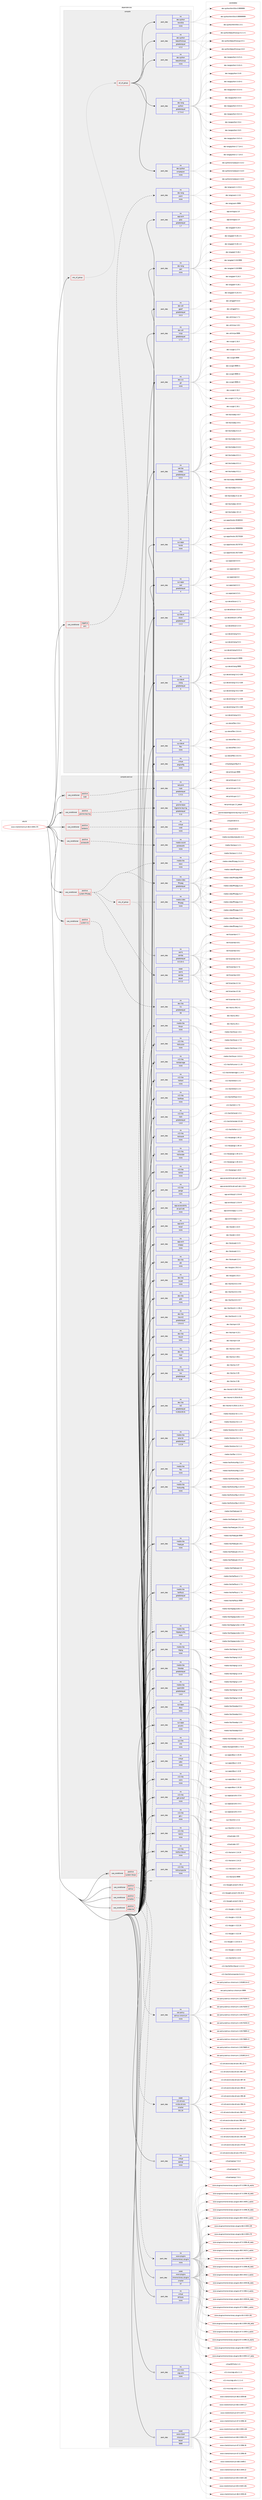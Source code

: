 digraph prolog {

# *************
# Graph options
# *************

newrank=true;
concentrate=true;
compound=true;
graph [rankdir=LR,fontname=Helvetica,fontsize=10,ranksep=1.5];#, ranksep=2.5, nodesep=0.2];
edge  [arrowhead=vee];
node  [fontname=Helvetica,fontsize=10];

# **********
# The ebuild
# **********

subgraph cluster_leftcol {
color=gray;
rank=same;
label=<<i>ebuild</i>>;
id [label="www-client/chromium-66.0.3359.170", color=red, width=4, href="../www-client/chromium-66.0.3359.170.svg"];
}

# ****************
# The dependencies
# ****************

subgraph cluster_midcol {
color=gray;
label=<<i>dependencies</i>>;
subgraph cluster_compile {
fillcolor="#eeeeee";
style=filled;
label=<<i>compile</i>>;
subgraph any91 {
dependency9021 [label=<<TABLE BORDER="0" CELLBORDER="1" CELLSPACING="0" CELLPADDING="4"><TR><TD CELLPADDING="10">any_of_group</TD></TR></TABLE>>, shape=none, color=red];subgraph all6 {
dependency9022 [label=<<TABLE BORDER="0" CELLBORDER="1" CELLSPACING="0" CELLPADDING="4"><TR><TD CELLPADDING="10">all_of_group</TD></TR></TABLE>>, shape=none, color=red];subgraph pack7698 {
dependency9023 [label=<<TABLE BORDER="0" CELLBORDER="1" CELLSPACING="0" CELLPADDING="4" WIDTH="220"><TR><TD ROWSPAN="6" CELLPADDING="30">pack_dep</TD></TR><TR><TD WIDTH="110">no</TD></TR><TR><TD>dev-lang</TD></TR><TR><TD>python</TD></TR><TR><TD>greaterequal</TD></TR><TR><TD>2.7.5-r2</TD></TR></TABLE>>, shape=none, color=blue];
}
dependency9022:e -> dependency9023:w [weight=20,style="solid",arrowhead="inv"];
subgraph pack7699 {
dependency9024 [label=<<TABLE BORDER="0" CELLBORDER="1" CELLSPACING="0" CELLPADDING="4" WIDTH="220"><TR><TD ROWSPAN="6" CELLPADDING="30">pack_dep</TD></TR><TR><TD WIDTH="110">no</TD></TR><TR><TD>dev-python</TD></TR><TR><TD>beautifulsoup</TD></TR><TR><TD>none</TD></TR><TR><TD></TD></TR></TABLE>>, shape=none, color=blue];
}
dependency9022:e -> dependency9024:w [weight=20,style="solid",arrowhead="inv"];
subgraph pack7700 {
dependency9025 [label=<<TABLE BORDER="0" CELLBORDER="1" CELLSPACING="0" CELLPADDING="4" WIDTH="220"><TR><TD ROWSPAN="6" CELLPADDING="30">pack_dep</TD></TR><TR><TD WIDTH="110">no</TD></TR><TR><TD>dev-python</TD></TR><TR><TD>beautifulsoup</TD></TR><TR><TD>greaterequal</TD></TR><TR><TD>4.3.2</TD></TR></TABLE>>, shape=none, color=blue];
}
dependency9022:e -> dependency9025:w [weight=20,style="solid",arrowhead="inv"];
subgraph pack7701 {
dependency9026 [label=<<TABLE BORDER="0" CELLBORDER="1" CELLSPACING="0" CELLPADDING="4" WIDTH="220"><TR><TD ROWSPAN="6" CELLPADDING="30">pack_dep</TD></TR><TR><TD WIDTH="110">no</TD></TR><TR><TD>dev-python</TD></TR><TR><TD>html5lib</TD></TR><TR><TD>none</TD></TR><TR><TD></TD></TR></TABLE>>, shape=none, color=blue];
}
dependency9022:e -> dependency9026:w [weight=20,style="solid",arrowhead="inv"];
subgraph pack7702 {
dependency9027 [label=<<TABLE BORDER="0" CELLBORDER="1" CELLSPACING="0" CELLPADDING="4" WIDTH="220"><TR><TD ROWSPAN="6" CELLPADDING="30">pack_dep</TD></TR><TR><TD WIDTH="110">no</TD></TR><TR><TD>dev-python</TD></TR><TR><TD>simplejson</TD></TR><TR><TD>none</TD></TR><TR><TD></TD></TR></TABLE>>, shape=none, color=blue];
}
dependency9022:e -> dependency9027:w [weight=20,style="solid",arrowhead="inv"];
}
dependency9021:e -> dependency9022:w [weight=20,style="dotted",arrowhead="oinv"];
}
id:e -> dependency9021:w [weight=20,style="solid",arrowhead="vee"];
subgraph cond1229 {
dependency9028 [label=<<TABLE BORDER="0" CELLBORDER="1" CELLSPACING="0" CELLPADDING="4"><TR><TD ROWSPAN="3" CELLPADDING="10">use_conditional</TD></TR><TR><TD>negative</TD></TR><TR><TD>arm</TD></TR></TABLE>>, shape=none, color=red];
subgraph pack7703 {
dependency9029 [label=<<TABLE BORDER="0" CELLBORDER="1" CELLSPACING="0" CELLPADDING="4" WIDTH="220"><TR><TD ROWSPAN="6" CELLPADDING="30">pack_dep</TD></TR><TR><TD WIDTH="110">no</TD></TR><TR><TD>dev-lang</TD></TR><TR><TD>yasm</TD></TR><TR><TD>none</TD></TR><TR><TD></TD></TR></TABLE>>, shape=none, color=blue];
}
dependency9028:e -> dependency9029:w [weight=20,style="dashed",arrowhead="vee"];
}
id:e -> dependency9028:w [weight=20,style="solid",arrowhead="vee"];
subgraph pack7704 {
dependency9030 [label=<<TABLE BORDER="0" CELLBORDER="1" CELLSPACING="0" CELLPADDING="4" WIDTH="220"><TR><TD ROWSPAN="6" CELLPADDING="30">pack_dep</TD></TR><TR><TD WIDTH="110">no</TD></TR><TR><TD>app-arch</TD></TR><TR><TD>gzip</TD></TR><TR><TD>greaterequal</TD></TR><TR><TD>1.7</TD></TR></TABLE>>, shape=none, color=blue];
}
id:e -> dependency9030:w [weight=20,style="solid",arrowhead="vee"];
subgraph pack7705 {
dependency9031 [label=<<TABLE BORDER="0" CELLBORDER="1" CELLSPACING="0" CELLPADDING="4" WIDTH="220"><TR><TD ROWSPAN="6" CELLPADDING="30">pack_dep</TD></TR><TR><TD WIDTH="110">no</TD></TR><TR><TD>dev-lang</TD></TR><TR><TD>perl</TD></TR><TR><TD>none</TD></TR><TR><TD></TD></TR></TABLE>>, shape=none, color=blue];
}
id:e -> dependency9031:w [weight=20,style="solid",arrowhead="vee"];
subgraph pack7706 {
dependency9032 [label=<<TABLE BORDER="0" CELLBORDER="1" CELLSPACING="0" CELLPADDING="4" WIDTH="220"><TR><TD ROWSPAN="6" CELLPADDING="30">pack_dep</TD></TR><TR><TD WIDTH="110">no</TD></TR><TR><TD>dev-util</TD></TR><TR><TD>gperf</TD></TR><TR><TD>greaterequal</TD></TR><TR><TD>3.0.3</TD></TR></TABLE>>, shape=none, color=blue];
}
id:e -> dependency9032:w [weight=20,style="solid",arrowhead="vee"];
subgraph pack7707 {
dependency9033 [label=<<TABLE BORDER="0" CELLBORDER="1" CELLSPACING="0" CELLPADDING="4" WIDTH="220"><TR><TD ROWSPAN="6" CELLPADDING="30">pack_dep</TD></TR><TR><TD WIDTH="110">no</TD></TR><TR><TD>dev-util</TD></TR><TR><TD>ninja</TD></TR><TR><TD>greaterequal</TD></TR><TR><TD>1.7.2</TD></TR></TABLE>>, shape=none, color=blue];
}
id:e -> dependency9033:w [weight=20,style="solid",arrowhead="vee"];
subgraph pack7708 {
dependency9034 [label=<<TABLE BORDER="0" CELLBORDER="1" CELLSPACING="0" CELLPADDING="4" WIDTH="220"><TR><TD ROWSPAN="6" CELLPADDING="30">pack_dep</TD></TR><TR><TD WIDTH="110">no</TD></TR><TR><TD>dev-vcs</TD></TR><TR><TD>git</TD></TR><TR><TD>none</TD></TR><TR><TD></TD></TR></TABLE>>, shape=none, color=blue];
}
id:e -> dependency9034:w [weight=20,style="solid",arrowhead="vee"];
subgraph pack7709 {
dependency9035 [label=<<TABLE BORDER="0" CELLBORDER="1" CELLSPACING="0" CELLPADDING="4" WIDTH="220"><TR><TD ROWSPAN="6" CELLPADDING="30">pack_dep</TD></TR><TR><TD WIDTH="110">no</TD></TR><TR><TD>net-libs</TD></TR><TR><TD>nodejs</TD></TR><TR><TD>greaterequal</TD></TR><TR><TD>6.9.4</TD></TR></TABLE>>, shape=none, color=blue];
}
id:e -> dependency9035:w [weight=20,style="solid",arrowhead="vee"];
subgraph pack7710 {
dependency9036 [label=<<TABLE BORDER="0" CELLBORDER="1" CELLSPACING="0" CELLPADDING="4" WIDTH="220"><TR><TD ROWSPAN="6" CELLPADDING="30">pack_dep</TD></TR><TR><TD WIDTH="110">no</TD></TR><TR><TD>sys-apps</TD></TR><TR><TD>hwids</TD></TR><TR><TD>none</TD></TR><TR><TD></TD></TR></TABLE>>, shape=none, color=blue];
}
id:e -> dependency9036:w [weight=20,style="solid",arrowhead="vee"];
subgraph pack7711 {
dependency9037 [label=<<TABLE BORDER="0" CELLBORDER="1" CELLSPACING="0" CELLPADDING="4" WIDTH="220"><TR><TD ROWSPAN="6" CELLPADDING="30">pack_dep</TD></TR><TR><TD WIDTH="110">no</TD></TR><TR><TD>sys-apps</TD></TR><TR><TD>sed</TD></TR><TR><TD>greaterequal</TD></TR><TR><TD>4</TD></TR></TABLE>>, shape=none, color=blue];
}
id:e -> dependency9037:w [weight=20,style="solid",arrowhead="vee"];
subgraph pack7712 {
dependency9038 [label=<<TABLE BORDER="0" CELLBORDER="1" CELLSPACING="0" CELLPADDING="4" WIDTH="220"><TR><TD ROWSPAN="6" CELLPADDING="30">pack_dep</TD></TR><TR><TD WIDTH="110">no</TD></TR><TR><TD>sys-devel</TD></TR><TR><TD>bison</TD></TR><TR><TD>greaterequal</TD></TR><TR><TD>2.4.3</TD></TR></TABLE>>, shape=none, color=blue];
}
id:e -> dependency9038:w [weight=20,style="solid",arrowhead="vee"];
subgraph pack7713 {
dependency9039 [label=<<TABLE BORDER="0" CELLBORDER="1" CELLSPACING="0" CELLPADDING="4" WIDTH="220"><TR><TD ROWSPAN="6" CELLPADDING="30">pack_dep</TD></TR><TR><TD WIDTH="110">no</TD></TR><TR><TD>sys-devel</TD></TR><TR><TD>clang</TD></TR><TR><TD>greaterequal</TD></TR><TR><TD>5</TD></TR></TABLE>>, shape=none, color=blue];
}
id:e -> dependency9039:w [weight=20,style="solid",arrowhead="vee"];
subgraph pack7714 {
dependency9040 [label=<<TABLE BORDER="0" CELLBORDER="1" CELLSPACING="0" CELLPADDING="4" WIDTH="220"><TR><TD ROWSPAN="6" CELLPADDING="30">pack_dep</TD></TR><TR><TD WIDTH="110">no</TD></TR><TR><TD>sys-devel</TD></TR><TR><TD>flex</TD></TR><TR><TD>none</TD></TR><TR><TD></TD></TR></TABLE>>, shape=none, color=blue];
}
id:e -> dependency9040:w [weight=20,style="solid",arrowhead="vee"];
subgraph pack7715 {
dependency9041 [label=<<TABLE BORDER="0" CELLBORDER="1" CELLSPACING="0" CELLPADDING="4" WIDTH="220"><TR><TD ROWSPAN="6" CELLPADDING="30">pack_dep</TD></TR><TR><TD WIDTH="110">no</TD></TR><TR><TD>virtual</TD></TR><TR><TD>pkgconfig</TD></TR><TR><TD>none</TD></TR><TR><TD></TD></TR></TABLE>>, shape=none, color=blue];
}
id:e -> dependency9041:w [weight=20,style="solid",arrowhead="vee"];
}
subgraph cluster_compileandrun {
fillcolor="#eeeeee";
style=filled;
label=<<i>compile and run</i>>;
subgraph cond1230 {
dependency9042 [label=<<TABLE BORDER="0" CELLBORDER="1" CELLSPACING="0" CELLPADDING="4"><TR><TD ROWSPAN="3" CELLPADDING="10">use_conditional</TD></TR><TR><TD>positive</TD></TR><TR><TD>cups</TD></TR></TABLE>>, shape=none, color=red];
subgraph pack7716 {
dependency9043 [label=<<TABLE BORDER="0" CELLBORDER="1" CELLSPACING="0" CELLPADDING="4" WIDTH="220"><TR><TD ROWSPAN="6" CELLPADDING="30">pack_dep</TD></TR><TR><TD WIDTH="110">no</TD></TR><TR><TD>net-print</TD></TR><TR><TD>cups</TD></TR><TR><TD>greaterequal</TD></TR><TR><TD>1.3.11</TD></TR></TABLE>>, shape=none, color=blue];
}
dependency9042:e -> dependency9043:w [weight=20,style="dashed",arrowhead="vee"];
}
id:e -> dependency9042:w [weight=20,style="solid",arrowhead="odotvee"];
subgraph cond1231 {
dependency9044 [label=<<TABLE BORDER="0" CELLBORDER="1" CELLSPACING="0" CELLPADDING="4"><TR><TD ROWSPAN="3" CELLPADDING="10">use_conditional</TD></TR><TR><TD>positive</TD></TR><TR><TD>gnome-keyring</TD></TR></TABLE>>, shape=none, color=red];
subgraph pack7717 {
dependency9045 [label=<<TABLE BORDER="0" CELLBORDER="1" CELLSPACING="0" CELLPADDING="4" WIDTH="220"><TR><TD ROWSPAN="6" CELLPADDING="30">pack_dep</TD></TR><TR><TD WIDTH="110">no</TD></TR><TR><TD>gnome-base</TD></TR><TR><TD>libgnome-keyring</TD></TR><TR><TD>greaterequal</TD></TR><TR><TD>3.12</TD></TR></TABLE>>, shape=none, color=blue];
}
dependency9044:e -> dependency9045:w [weight=20,style="dashed",arrowhead="vee"];
}
id:e -> dependency9044:w [weight=20,style="solid",arrowhead="odotvee"];
subgraph cond1232 {
dependency9046 [label=<<TABLE BORDER="0" CELLBORDER="1" CELLSPACING="0" CELLPADDING="4"><TR><TD ROWSPAN="3" CELLPADDING="10">use_conditional</TD></TR><TR><TD>positive</TD></TR><TR><TD>kerberos</TD></TR></TABLE>>, shape=none, color=red];
subgraph pack7718 {
dependency9047 [label=<<TABLE BORDER="0" CELLBORDER="1" CELLSPACING="0" CELLPADDING="4" WIDTH="220"><TR><TD ROWSPAN="6" CELLPADDING="30">pack_dep</TD></TR><TR><TD WIDTH="110">no</TD></TR><TR><TD>virtual</TD></TR><TR><TD>krb5</TD></TR><TR><TD>none</TD></TR><TR><TD></TD></TR></TABLE>>, shape=none, color=blue];
}
dependency9046:e -> dependency9047:w [weight=20,style="dashed",arrowhead="vee"];
}
id:e -> dependency9046:w [weight=20,style="solid",arrowhead="odotvee"];
subgraph cond1233 {
dependency9048 [label=<<TABLE BORDER="0" CELLBORDER="1" CELLSPACING="0" CELLPADDING="4"><TR><TD ROWSPAN="3" CELLPADDING="10">use_conditional</TD></TR><TR><TD>positive</TD></TR><TR><TD>pulseaudio</TD></TR></TABLE>>, shape=none, color=red];
subgraph pack7719 {
dependency9049 [label=<<TABLE BORDER="0" CELLBORDER="1" CELLSPACING="0" CELLPADDING="4" WIDTH="220"><TR><TD ROWSPAN="6" CELLPADDING="30">pack_dep</TD></TR><TR><TD WIDTH="110">no</TD></TR><TR><TD>media-sound</TD></TR><TR><TD>pulseaudio</TD></TR><TR><TD>none</TD></TR><TR><TD></TD></TR></TABLE>>, shape=none, color=blue];
}
dependency9048:e -> dependency9049:w [weight=20,style="dashed",arrowhead="vee"];
}
id:e -> dependency9048:w [weight=20,style="solid",arrowhead="odotvee"];
subgraph cond1234 {
dependency9050 [label=<<TABLE BORDER="0" CELLBORDER="1" CELLSPACING="0" CELLPADDING="4"><TR><TD ROWSPAN="3" CELLPADDING="10">use_conditional</TD></TR><TR><TD>positive</TD></TR><TR><TD>system-ffmpeg</TD></TR></TABLE>>, shape=none, color=red];
subgraph pack7720 {
dependency9051 [label=<<TABLE BORDER="0" CELLBORDER="1" CELLSPACING="0" CELLPADDING="4" WIDTH="220"><TR><TD ROWSPAN="6" CELLPADDING="30">pack_dep</TD></TR><TR><TD WIDTH="110">no</TD></TR><TR><TD>media-video</TD></TR><TR><TD>ffmpeg</TD></TR><TR><TD>greaterequal</TD></TR><TR><TD>3</TD></TR></TABLE>>, shape=none, color=blue];
}
dependency9050:e -> dependency9051:w [weight=20,style="dashed",arrowhead="vee"];
subgraph any92 {
dependency9052 [label=<<TABLE BORDER="0" CELLBORDER="1" CELLSPACING="0" CELLPADDING="4"><TR><TD CELLPADDING="10">any_of_group</TD></TR></TABLE>>, shape=none, color=red];subgraph pack7721 {
dependency9053 [label=<<TABLE BORDER="0" CELLBORDER="1" CELLSPACING="0" CELLPADDING="4" WIDTH="220"><TR><TD ROWSPAN="6" CELLPADDING="30">pack_dep</TD></TR><TR><TD WIDTH="110">no</TD></TR><TR><TD>media-video</TD></TR><TR><TD>ffmpeg</TD></TR><TR><TD>none</TD></TR><TR><TD></TD></TR></TABLE>>, shape=none, color=blue];
}
dependency9052:e -> dependency9053:w [weight=20,style="dotted",arrowhead="oinv"];
subgraph pack7722 {
dependency9054 [label=<<TABLE BORDER="0" CELLBORDER="1" CELLSPACING="0" CELLPADDING="4" WIDTH="220"><TR><TD ROWSPAN="6" CELLPADDING="30">pack_dep</TD></TR><TR><TD WIDTH="110">no</TD></TR><TR><TD>net-fs</TD></TR><TR><TD>samba</TD></TR><TR><TD>greaterequal</TD></TR><TR><TD>4.5.10-r1</TD></TR></TABLE>>, shape=none, color=blue];
}
dependency9052:e -> dependency9054:w [weight=20,style="dotted",arrowhead="oinv"];
}
dependency9050:e -> dependency9052:w [weight=20,style="dashed",arrowhead="vee"];
subgraph pack7723 {
dependency9055 [label=<<TABLE BORDER="0" CELLBORDER="1" CELLSPACING="0" CELLPADDING="4" WIDTH="220"><TR><TD ROWSPAN="6" CELLPADDING="30">pack_dep</TD></TR><TR><TD WIDTH="110">weak</TD></TR><TR><TD>net-fs</TD></TR><TR><TD>samba</TD></TR><TR><TD>equal</TD></TR><TR><TD>4.5.12</TD></TR></TABLE>>, shape=none, color=blue];
}
dependency9050:e -> dependency9055:w [weight=20,style="dashed",arrowhead="vee"];
subgraph pack7724 {
dependency9056 [label=<<TABLE BORDER="0" CELLBORDER="1" CELLSPACING="0" CELLPADDING="4" WIDTH="220"><TR><TD ROWSPAN="6" CELLPADDING="30">pack_dep</TD></TR><TR><TD WIDTH="110">no</TD></TR><TR><TD>media-libs</TD></TR><TR><TD>opus</TD></TR><TR><TD>none</TD></TR><TR><TD></TD></TR></TABLE>>, shape=none, color=blue];
}
dependency9050:e -> dependency9056:w [weight=20,style="dashed",arrowhead="vee"];
}
id:e -> dependency9050:w [weight=20,style="solid",arrowhead="odotvee"];
subgraph cond1235 {
dependency9057 [label=<<TABLE BORDER="0" CELLBORDER="1" CELLSPACING="0" CELLPADDING="4"><TR><TD ROWSPAN="3" CELLPADDING="10">use_conditional</TD></TR><TR><TD>positive</TD></TR><TR><TD>system-icu</TD></TR></TABLE>>, shape=none, color=red];
subgraph pack7725 {
dependency9058 [label=<<TABLE BORDER="0" CELLBORDER="1" CELLSPACING="0" CELLPADDING="4" WIDTH="220"><TR><TD ROWSPAN="6" CELLPADDING="30">pack_dep</TD></TR><TR><TD WIDTH="110">no</TD></TR><TR><TD>dev-libs</TD></TR><TR><TD>icu</TD></TR><TR><TD>greaterequal</TD></TR><TR><TD>59</TD></TR></TABLE>>, shape=none, color=blue];
}
dependency9057:e -> dependency9058:w [weight=20,style="dashed",arrowhead="vee"];
}
id:e -> dependency9057:w [weight=20,style="solid",arrowhead="odotvee"];
subgraph cond1236 {
dependency9059 [label=<<TABLE BORDER="0" CELLBORDER="1" CELLSPACING="0" CELLPADDING="4"><TR><TD ROWSPAN="3" CELLPADDING="10">use_conditional</TD></TR><TR><TD>positive</TD></TR><TR><TD>system-libvpx</TD></TR></TABLE>>, shape=none, color=red];
subgraph pack7726 {
dependency9060 [label=<<TABLE BORDER="0" CELLBORDER="1" CELLSPACING="0" CELLPADDING="4" WIDTH="220"><TR><TD ROWSPAN="6" CELLPADDING="30">pack_dep</TD></TR><TR><TD WIDTH="110">no</TD></TR><TR><TD>media-libs</TD></TR><TR><TD>libvpx</TD></TR><TR><TD>none</TD></TR><TR><TD></TD></TR></TABLE>>, shape=none, color=blue];
}
dependency9059:e -> dependency9060:w [weight=20,style="dashed",arrowhead="vee"];
}
id:e -> dependency9059:w [weight=20,style="solid",arrowhead="odotvee"];
subgraph pack7727 {
dependency9061 [label=<<TABLE BORDER="0" CELLBORDER="1" CELLSPACING="0" CELLPADDING="4" WIDTH="220"><TR><TD ROWSPAN="6" CELLPADDING="30">pack_dep</TD></TR><TR><TD WIDTH="110">no</TD></TR><TR><TD>app-accessibility</TD></TR><TR><TD>at-spi2-atk</TD></TR><TR><TD>none</TD></TR><TR><TD></TD></TR></TABLE>>, shape=none, color=blue];
}
id:e -> dependency9061:w [weight=20,style="solid",arrowhead="odotvee"];
subgraph pack7728 {
dependency9062 [label=<<TABLE BORDER="0" CELLBORDER="1" CELLSPACING="0" CELLPADDING="4" WIDTH="220"><TR><TD ROWSPAN="6" CELLPADDING="30">pack_dep</TD></TR><TR><TD WIDTH="110">no</TD></TR><TR><TD>app-arch</TD></TR><TR><TD>bzip2</TD></TR><TR><TD>none</TD></TR><TR><TD></TD></TR></TABLE>>, shape=none, color=blue];
}
id:e -> dependency9062:w [weight=20,style="solid",arrowhead="odotvee"];
subgraph pack7729 {
dependency9063 [label=<<TABLE BORDER="0" CELLBORDER="1" CELLSPACING="0" CELLPADDING="4" WIDTH="220"><TR><TD ROWSPAN="6" CELLPADDING="30">pack_dep</TD></TR><TR><TD WIDTH="110">no</TD></TR><TR><TD>app-arch</TD></TR><TR><TD>snappy</TD></TR><TR><TD>none</TD></TR><TR><TD></TD></TR></TABLE>>, shape=none, color=blue];
}
id:e -> dependency9063:w [weight=20,style="solid",arrowhead="odotvee"];
subgraph pack7730 {
dependency9064 [label=<<TABLE BORDER="0" CELLBORDER="1" CELLSPACING="0" CELLPADDING="4" WIDTH="220"><TR><TD ROWSPAN="6" CELLPADDING="30">pack_dep</TD></TR><TR><TD WIDTH="110">no</TD></TR><TR><TD>dev-libs</TD></TR><TR><TD>atk</TD></TR><TR><TD>none</TD></TR><TR><TD></TD></TR></TABLE>>, shape=none, color=blue];
}
id:e -> dependency9064:w [weight=20,style="solid",arrowhead="odotvee"];
subgraph pack7731 {
dependency9065 [label=<<TABLE BORDER="0" CELLBORDER="1" CELLSPACING="0" CELLPADDING="4" WIDTH="220"><TR><TD ROWSPAN="6" CELLPADDING="30">pack_dep</TD></TR><TR><TD WIDTH="110">no</TD></TR><TR><TD>dev-libs</TD></TR><TR><TD>expat</TD></TR><TR><TD>none</TD></TR><TR><TD></TD></TR></TABLE>>, shape=none, color=blue];
}
id:e -> dependency9065:w [weight=20,style="solid",arrowhead="odotvee"];
subgraph pack7732 {
dependency9066 [label=<<TABLE BORDER="0" CELLBORDER="1" CELLSPACING="0" CELLPADDING="4" WIDTH="220"><TR><TD ROWSPAN="6" CELLPADDING="30">pack_dep</TD></TR><TR><TD WIDTH="110">no</TD></TR><TR><TD>dev-libs</TD></TR><TR><TD>glib</TD></TR><TR><TD>none</TD></TR><TR><TD></TD></TR></TABLE>>, shape=none, color=blue];
}
id:e -> dependency9066:w [weight=20,style="solid",arrowhead="odotvee"];
subgraph pack7733 {
dependency9067 [label=<<TABLE BORDER="0" CELLBORDER="1" CELLSPACING="0" CELLPADDING="4" WIDTH="220"><TR><TD ROWSPAN="6" CELLPADDING="30">pack_dep</TD></TR><TR><TD WIDTH="110">no</TD></TR><TR><TD>dev-libs</TD></TR><TR><TD>libxml2</TD></TR><TR><TD>greaterequal</TD></TR><TR><TD>2.9.4-r3</TD></TR></TABLE>>, shape=none, color=blue];
}
id:e -> dependency9067:w [weight=20,style="solid",arrowhead="odotvee"];
subgraph pack7734 {
dependency9068 [label=<<TABLE BORDER="0" CELLBORDER="1" CELLSPACING="0" CELLPADDING="4" WIDTH="220"><TR><TD ROWSPAN="6" CELLPADDING="30">pack_dep</TD></TR><TR><TD WIDTH="110">no</TD></TR><TR><TD>dev-libs</TD></TR><TR><TD>libxslt</TD></TR><TR><TD>none</TD></TR><TR><TD></TD></TR></TABLE>>, shape=none, color=blue];
}
id:e -> dependency9068:w [weight=20,style="solid",arrowhead="odotvee"];
subgraph pack7735 {
dependency9069 [label=<<TABLE BORDER="0" CELLBORDER="1" CELLSPACING="0" CELLPADDING="4" WIDTH="220"><TR><TD ROWSPAN="6" CELLPADDING="30">pack_dep</TD></TR><TR><TD WIDTH="110">no</TD></TR><TR><TD>dev-libs</TD></TR><TR><TD>nspr</TD></TR><TR><TD>none</TD></TR><TR><TD></TD></TR></TABLE>>, shape=none, color=blue];
}
id:e -> dependency9069:w [weight=20,style="solid",arrowhead="odotvee"];
subgraph pack7736 {
dependency9070 [label=<<TABLE BORDER="0" CELLBORDER="1" CELLSPACING="0" CELLPADDING="4" WIDTH="220"><TR><TD ROWSPAN="6" CELLPADDING="30">pack_dep</TD></TR><TR><TD WIDTH="110">no</TD></TR><TR><TD>dev-libs</TD></TR><TR><TD>nss</TD></TR><TR><TD>greaterequal</TD></TR><TR><TD>3.26</TD></TR></TABLE>>, shape=none, color=blue];
}
id:e -> dependency9070:w [weight=20,style="solid",arrowhead="odotvee"];
subgraph pack7737 {
dependency9071 [label=<<TABLE BORDER="0" CELLBORDER="1" CELLSPACING="0" CELLPADDING="4" WIDTH="220"><TR><TD ROWSPAN="6" CELLPADDING="30">pack_dep</TD></TR><TR><TD WIDTH="110">no</TD></TR><TR><TD>dev-libs</TD></TR><TR><TD>re2</TD></TR><TR><TD>greaterequal</TD></TR><TR><TD>0.2016.05.01</TD></TR></TABLE>>, shape=none, color=blue];
}
id:e -> dependency9071:w [weight=20,style="solid",arrowhead="odotvee"];
subgraph pack7738 {
dependency9072 [label=<<TABLE BORDER="0" CELLBORDER="1" CELLSPACING="0" CELLPADDING="4" WIDTH="220"><TR><TD ROWSPAN="6" CELLPADDING="30">pack_dep</TD></TR><TR><TD WIDTH="110">no</TD></TR><TR><TD>media-libs</TD></TR><TR><TD>alsa-lib</TD></TR><TR><TD>greaterequal</TD></TR><TR><TD>1.0.19</TD></TR></TABLE>>, shape=none, color=blue];
}
id:e -> dependency9072:w [weight=20,style="solid",arrowhead="odotvee"];
subgraph pack7739 {
dependency9073 [label=<<TABLE BORDER="0" CELLBORDER="1" CELLSPACING="0" CELLPADDING="4" WIDTH="220"><TR><TD ROWSPAN="6" CELLPADDING="30">pack_dep</TD></TR><TR><TD WIDTH="110">no</TD></TR><TR><TD>media-libs</TD></TR><TR><TD>flac</TD></TR><TR><TD>none</TD></TR><TR><TD></TD></TR></TABLE>>, shape=none, color=blue];
}
id:e -> dependency9073:w [weight=20,style="solid",arrowhead="odotvee"];
subgraph pack7740 {
dependency9074 [label=<<TABLE BORDER="0" CELLBORDER="1" CELLSPACING="0" CELLPADDING="4" WIDTH="220"><TR><TD ROWSPAN="6" CELLPADDING="30">pack_dep</TD></TR><TR><TD WIDTH="110">no</TD></TR><TR><TD>media-libs</TD></TR><TR><TD>fontconfig</TD></TR><TR><TD>none</TD></TR><TR><TD></TD></TR></TABLE>>, shape=none, color=blue];
}
id:e -> dependency9074:w [weight=20,style="solid",arrowhead="odotvee"];
subgraph pack7741 {
dependency9075 [label=<<TABLE BORDER="0" CELLBORDER="1" CELLSPACING="0" CELLPADDING="4" WIDTH="220"><TR><TD ROWSPAN="6" CELLPADDING="30">pack_dep</TD></TR><TR><TD WIDTH="110">no</TD></TR><TR><TD>media-libs</TD></TR><TR><TD>freetype</TD></TR><TR><TD>none</TD></TR><TR><TD></TD></TR></TABLE>>, shape=none, color=blue];
}
id:e -> dependency9075:w [weight=20,style="solid",arrowhead="odotvee"];
subgraph pack7742 {
dependency9076 [label=<<TABLE BORDER="0" CELLBORDER="1" CELLSPACING="0" CELLPADDING="4" WIDTH="220"><TR><TD ROWSPAN="6" CELLPADDING="30">pack_dep</TD></TR><TR><TD WIDTH="110">no</TD></TR><TR><TD>media-libs</TD></TR><TR><TD>harfbuzz</TD></TR><TR><TD>greaterequal</TD></TR><TR><TD>1.6.0</TD></TR></TABLE>>, shape=none, color=blue];
}
id:e -> dependency9076:w [weight=20,style="solid",arrowhead="odotvee"];
subgraph pack7743 {
dependency9077 [label=<<TABLE BORDER="0" CELLBORDER="1" CELLSPACING="0" CELLPADDING="4" WIDTH="220"><TR><TD ROWSPAN="6" CELLPADDING="30">pack_dep</TD></TR><TR><TD WIDTH="110">no</TD></TR><TR><TD>media-libs</TD></TR><TR><TD>libjpeg-turbo</TD></TR><TR><TD>none</TD></TR><TR><TD></TD></TR></TABLE>>, shape=none, color=blue];
}
id:e -> dependency9077:w [weight=20,style="solid",arrowhead="odotvee"];
subgraph pack7744 {
dependency9078 [label=<<TABLE BORDER="0" CELLBORDER="1" CELLSPACING="0" CELLPADDING="4" WIDTH="220"><TR><TD ROWSPAN="6" CELLPADDING="30">pack_dep</TD></TR><TR><TD WIDTH="110">no</TD></TR><TR><TD>media-libs</TD></TR><TR><TD>libpng</TD></TR><TR><TD>none</TD></TR><TR><TD></TD></TR></TABLE>>, shape=none, color=blue];
}
id:e -> dependency9078:w [weight=20,style="solid",arrowhead="odotvee"];
subgraph pack7745 {
dependency9079 [label=<<TABLE BORDER="0" CELLBORDER="1" CELLSPACING="0" CELLPADDING="4" WIDTH="220"><TR><TD ROWSPAN="6" CELLPADDING="30">pack_dep</TD></TR><TR><TD WIDTH="110">no</TD></TR><TR><TD>media-libs</TD></TR><TR><TD>libwebp</TD></TR><TR><TD>greaterequal</TD></TR><TR><TD>0.4.0</TD></TR></TABLE>>, shape=none, color=blue];
}
id:e -> dependency9079:w [weight=20,style="solid",arrowhead="odotvee"];
subgraph pack7746 {
dependency9080 [label=<<TABLE BORDER="0" CELLBORDER="1" CELLSPACING="0" CELLPADDING="4" WIDTH="220"><TR><TD ROWSPAN="6" CELLPADDING="30">pack_dep</TD></TR><TR><TD WIDTH="110">no</TD></TR><TR><TD>media-libs</TD></TR><TR><TD>openh264</TD></TR><TR><TD>greaterequal</TD></TR><TR><TD>1.6.0</TD></TR></TABLE>>, shape=none, color=blue];
}
id:e -> dependency9080:w [weight=20,style="solid",arrowhead="odotvee"];
subgraph pack7747 {
dependency9081 [label=<<TABLE BORDER="0" CELLBORDER="1" CELLSPACING="0" CELLPADDING="4" WIDTH="220"><TR><TD ROWSPAN="6" CELLPADDING="30">pack_dep</TD></TR><TR><TD WIDTH="110">no</TD></TR><TR><TD>sys-apps</TD></TR><TR><TD>dbus</TD></TR><TR><TD>none</TD></TR><TR><TD></TD></TR></TABLE>>, shape=none, color=blue];
}
id:e -> dependency9081:w [weight=20,style="solid",arrowhead="odotvee"];
subgraph pack7748 {
dependency9082 [label=<<TABLE BORDER="0" CELLBORDER="1" CELLSPACING="0" CELLPADDING="4" WIDTH="220"><TR><TD ROWSPAN="6" CELLPADDING="30">pack_dep</TD></TR><TR><TD WIDTH="110">no</TD></TR><TR><TD>sys-apps</TD></TR><TR><TD>pciutils</TD></TR><TR><TD>none</TD></TR><TR><TD></TD></TR></TABLE>>, shape=none, color=blue];
}
id:e -> dependency9082:w [weight=20,style="solid",arrowhead="odotvee"];
subgraph pack7749 {
dependency9083 [label=<<TABLE BORDER="0" CELLBORDER="1" CELLSPACING="0" CELLPADDING="4" WIDTH="220"><TR><TD ROWSPAN="6" CELLPADDING="30">pack_dep</TD></TR><TR><TD WIDTH="110">no</TD></TR><TR><TD>sys-libs</TD></TR><TR><TD>zlib</TD></TR><TR><TD>none</TD></TR><TR><TD></TD></TR></TABLE>>, shape=none, color=blue];
}
id:e -> dependency9083:w [weight=20,style="solid",arrowhead="odotvee"];
subgraph pack7750 {
dependency9084 [label=<<TABLE BORDER="0" CELLBORDER="1" CELLSPACING="0" CELLPADDING="4" WIDTH="220"><TR><TD ROWSPAN="6" CELLPADDING="30">pack_dep</TD></TR><TR><TD WIDTH="110">no</TD></TR><TR><TD>virtual</TD></TR><TR><TD>udev</TD></TR><TR><TD>none</TD></TR><TR><TD></TD></TR></TABLE>>, shape=none, color=blue];
}
id:e -> dependency9084:w [weight=20,style="solid",arrowhead="odotvee"];
subgraph pack7751 {
dependency9085 [label=<<TABLE BORDER="0" CELLBORDER="1" CELLSPACING="0" CELLPADDING="4" WIDTH="220"><TR><TD ROWSPAN="6" CELLPADDING="30">pack_dep</TD></TR><TR><TD WIDTH="110">no</TD></TR><TR><TD>x11-libs</TD></TR><TR><TD>cairo</TD></TR><TR><TD>none</TD></TR><TR><TD></TD></TR></TABLE>>, shape=none, color=blue];
}
id:e -> dependency9085:w [weight=20,style="solid",arrowhead="odotvee"];
subgraph pack7752 {
dependency9086 [label=<<TABLE BORDER="0" CELLBORDER="1" CELLSPACING="0" CELLPADDING="4" WIDTH="220"><TR><TD ROWSPAN="6" CELLPADDING="30">pack_dep</TD></TR><TR><TD WIDTH="110">no</TD></TR><TR><TD>x11-libs</TD></TR><TR><TD>gdk-pixbuf</TD></TR><TR><TD>none</TD></TR><TR><TD></TD></TR></TABLE>>, shape=none, color=blue];
}
id:e -> dependency9086:w [weight=20,style="solid",arrowhead="odotvee"];
subgraph pack7753 {
dependency9087 [label=<<TABLE BORDER="0" CELLBORDER="1" CELLSPACING="0" CELLPADDING="4" WIDTH="220"><TR><TD ROWSPAN="6" CELLPADDING="30">pack_dep</TD></TR><TR><TD WIDTH="110">no</TD></TR><TR><TD>x11-libs</TD></TR><TR><TD>gtk+</TD></TR><TR><TD>none</TD></TR><TR><TD></TD></TR></TABLE>>, shape=none, color=blue];
}
id:e -> dependency9087:w [weight=20,style="solid",arrowhead="odotvee"];
subgraph pack7754 {
dependency9088 [label=<<TABLE BORDER="0" CELLBORDER="1" CELLSPACING="0" CELLPADDING="4" WIDTH="220"><TR><TD ROWSPAN="6" CELLPADDING="30">pack_dep</TD></TR><TR><TD WIDTH="110">no</TD></TR><TR><TD>x11-libs</TD></TR><TR><TD>libX11</TD></TR><TR><TD>none</TD></TR><TR><TD></TD></TR></TABLE>>, shape=none, color=blue];
}
id:e -> dependency9088:w [weight=20,style="solid",arrowhead="odotvee"];
subgraph pack7755 {
dependency9089 [label=<<TABLE BORDER="0" CELLBORDER="1" CELLSPACING="0" CELLPADDING="4" WIDTH="220"><TR><TD ROWSPAN="6" CELLPADDING="30">pack_dep</TD></TR><TR><TD WIDTH="110">no</TD></TR><TR><TD>x11-libs</TD></TR><TR><TD>libXScrnSaver</TD></TR><TR><TD>none</TD></TR><TR><TD></TD></TR></TABLE>>, shape=none, color=blue];
}
id:e -> dependency9089:w [weight=20,style="solid",arrowhead="odotvee"];
subgraph pack7756 {
dependency9090 [label=<<TABLE BORDER="0" CELLBORDER="1" CELLSPACING="0" CELLPADDING="4" WIDTH="220"><TR><TD ROWSPAN="6" CELLPADDING="30">pack_dep</TD></TR><TR><TD WIDTH="110">no</TD></TR><TR><TD>x11-libs</TD></TR><TR><TD>libXcomposite</TD></TR><TR><TD>none</TD></TR><TR><TD></TD></TR></TABLE>>, shape=none, color=blue];
}
id:e -> dependency9090:w [weight=20,style="solid",arrowhead="odotvee"];
subgraph pack7757 {
dependency9091 [label=<<TABLE BORDER="0" CELLBORDER="1" CELLSPACING="0" CELLPADDING="4" WIDTH="220"><TR><TD ROWSPAN="6" CELLPADDING="30">pack_dep</TD></TR><TR><TD WIDTH="110">no</TD></TR><TR><TD>x11-libs</TD></TR><TR><TD>libXcursor</TD></TR><TR><TD>none</TD></TR><TR><TD></TD></TR></TABLE>>, shape=none, color=blue];
}
id:e -> dependency9091:w [weight=20,style="solid",arrowhead="odotvee"];
subgraph pack7758 {
dependency9092 [label=<<TABLE BORDER="0" CELLBORDER="1" CELLSPACING="0" CELLPADDING="4" WIDTH="220"><TR><TD ROWSPAN="6" CELLPADDING="30">pack_dep</TD></TR><TR><TD WIDTH="110">no</TD></TR><TR><TD>x11-libs</TD></TR><TR><TD>libXdamage</TD></TR><TR><TD>none</TD></TR><TR><TD></TD></TR></TABLE>>, shape=none, color=blue];
}
id:e -> dependency9092:w [weight=20,style="solid",arrowhead="odotvee"];
subgraph pack7759 {
dependency9093 [label=<<TABLE BORDER="0" CELLBORDER="1" CELLSPACING="0" CELLPADDING="4" WIDTH="220"><TR><TD ROWSPAN="6" CELLPADDING="30">pack_dep</TD></TR><TR><TD WIDTH="110">no</TD></TR><TR><TD>x11-libs</TD></TR><TR><TD>libXext</TD></TR><TR><TD>none</TD></TR><TR><TD></TD></TR></TABLE>>, shape=none, color=blue];
}
id:e -> dependency9093:w [weight=20,style="solid",arrowhead="odotvee"];
subgraph pack7760 {
dependency9094 [label=<<TABLE BORDER="0" CELLBORDER="1" CELLSPACING="0" CELLPADDING="4" WIDTH="220"><TR><TD ROWSPAN="6" CELLPADDING="30">pack_dep</TD></TR><TR><TD WIDTH="110">no</TD></TR><TR><TD>x11-libs</TD></TR><TR><TD>libXfixes</TD></TR><TR><TD>none</TD></TR><TR><TD></TD></TR></TABLE>>, shape=none, color=blue];
}
id:e -> dependency9094:w [weight=20,style="solid",arrowhead="odotvee"];
subgraph pack7761 {
dependency9095 [label=<<TABLE BORDER="0" CELLBORDER="1" CELLSPACING="0" CELLPADDING="4" WIDTH="220"><TR><TD ROWSPAN="6" CELLPADDING="30">pack_dep</TD></TR><TR><TD WIDTH="110">no</TD></TR><TR><TD>x11-libs</TD></TR><TR><TD>libXi</TD></TR><TR><TD>greaterequal</TD></TR><TR><TD>1.6.0</TD></TR></TABLE>>, shape=none, color=blue];
}
id:e -> dependency9095:w [weight=20,style="solid",arrowhead="odotvee"];
subgraph pack7762 {
dependency9096 [label=<<TABLE BORDER="0" CELLBORDER="1" CELLSPACING="0" CELLPADDING="4" WIDTH="220"><TR><TD ROWSPAN="6" CELLPADDING="30">pack_dep</TD></TR><TR><TD WIDTH="110">no</TD></TR><TR><TD>x11-libs</TD></TR><TR><TD>libXrandr</TD></TR><TR><TD>none</TD></TR><TR><TD></TD></TR></TABLE>>, shape=none, color=blue];
}
id:e -> dependency9096:w [weight=20,style="solid",arrowhead="odotvee"];
subgraph pack7763 {
dependency9097 [label=<<TABLE BORDER="0" CELLBORDER="1" CELLSPACING="0" CELLPADDING="4" WIDTH="220"><TR><TD ROWSPAN="6" CELLPADDING="30">pack_dep</TD></TR><TR><TD WIDTH="110">no</TD></TR><TR><TD>x11-libs</TD></TR><TR><TD>libXrender</TD></TR><TR><TD>none</TD></TR><TR><TD></TD></TR></TABLE>>, shape=none, color=blue];
}
id:e -> dependency9097:w [weight=20,style="solid",arrowhead="odotvee"];
subgraph pack7764 {
dependency9098 [label=<<TABLE BORDER="0" CELLBORDER="1" CELLSPACING="0" CELLPADDING="4" WIDTH="220"><TR><TD ROWSPAN="6" CELLPADDING="30">pack_dep</TD></TR><TR><TD WIDTH="110">no</TD></TR><TR><TD>x11-libs</TD></TR><TR><TD>libXtst</TD></TR><TR><TD>none</TD></TR><TR><TD></TD></TR></TABLE>>, shape=none, color=blue];
}
id:e -> dependency9098:w [weight=20,style="solid",arrowhead="odotvee"];
subgraph pack7765 {
dependency9099 [label=<<TABLE BORDER="0" CELLBORDER="1" CELLSPACING="0" CELLPADDING="4" WIDTH="220"><TR><TD ROWSPAN="6" CELLPADDING="30">pack_dep</TD></TR><TR><TD WIDTH="110">no</TD></TR><TR><TD>x11-libs</TD></TR><TR><TD>pango</TD></TR><TR><TD>none</TD></TR><TR><TD></TD></TR></TABLE>>, shape=none, color=blue];
}
id:e -> dependency9099:w [weight=20,style="solid",arrowhead="odotvee"];
}
subgraph cluster_run {
fillcolor="#eeeeee";
style=filled;
label=<<i>run</i>>;
subgraph cond1237 {
dependency9100 [label=<<TABLE BORDER="0" CELLBORDER="1" CELLSPACING="0" CELLPADDING="4"><TR><TD ROWSPAN="3" CELLPADDING="10">use_conditional</TD></TR><TR><TD>positive</TD></TR><TR><TD>selinux</TD></TR></TABLE>>, shape=none, color=red];
subgraph pack7766 {
dependency9101 [label=<<TABLE BORDER="0" CELLBORDER="1" CELLSPACING="0" CELLPADDING="4" WIDTH="220"><TR><TD ROWSPAN="6" CELLPADDING="30">pack_dep</TD></TR><TR><TD WIDTH="110">no</TD></TR><TR><TD>sec-policy</TD></TR><TR><TD>selinux-chromium</TD></TR><TR><TD>none</TD></TR><TR><TD></TD></TR></TABLE>>, shape=none, color=blue];
}
dependency9100:e -> dependency9101:w [weight=20,style="dashed",arrowhead="vee"];
}
id:e -> dependency9100:w [weight=20,style="solid",arrowhead="odot"];
subgraph cond1238 {
dependency9102 [label=<<TABLE BORDER="0" CELLBORDER="1" CELLSPACING="0" CELLPADDING="4"><TR><TD ROWSPAN="3" CELLPADDING="10">use_conditional</TD></TR><TR><TD>positive</TD></TR><TR><TD>tcmalloc</TD></TR></TABLE>>, shape=none, color=red];
subgraph pack7767 {
dependency9103 [label=<<TABLE BORDER="0" CELLBORDER="1" CELLSPACING="0" CELLPADDING="4" WIDTH="220"><TR><TD ROWSPAN="6" CELLPADDING="30">pack_dep</TD></TR><TR><TD WIDTH="110">weak</TD></TR><TR><TD>x11-drivers</TD></TR><TR><TD>nvidia-drivers</TD></TR><TR><TD>smaller</TD></TR><TR><TD>331.20</TD></TR></TABLE>>, shape=none, color=blue];
}
dependency9102:e -> dependency9103:w [weight=20,style="dashed",arrowhead="vee"];
}
id:e -> dependency9102:w [weight=20,style="solid",arrowhead="odot"];
subgraph cond1239 {
dependency9104 [label=<<TABLE BORDER="0" CELLBORDER="1" CELLSPACING="0" CELLPADDING="4"><TR><TD ROWSPAN="3" CELLPADDING="10">use_conditional</TD></TR><TR><TD>positive</TD></TR><TR><TD>widevine</TD></TR></TABLE>>, shape=none, color=red];
subgraph pack7768 {
dependency9105 [label=<<TABLE BORDER="0" CELLBORDER="1" CELLSPACING="0" CELLPADDING="4" WIDTH="220"><TR><TD ROWSPAN="6" CELLPADDING="30">pack_dep</TD></TR><TR><TD WIDTH="110">no</TD></TR><TR><TD>www-plugins</TD></TR><TR><TD>chrome-binary-plugins</TD></TR><TR><TD>none</TD></TR><TR><TD></TD></TR></TABLE>>, shape=none, color=blue];
}
dependency9104:e -> dependency9105:w [weight=20,style="dashed",arrowhead="vee"];
}
id:e -> dependency9104:w [weight=20,style="solid",arrowhead="odot"];
subgraph pack7769 {
dependency9106 [label=<<TABLE BORDER="0" CELLBORDER="1" CELLSPACING="0" CELLPADDING="4" WIDTH="220"><TR><TD ROWSPAN="6" CELLPADDING="30">pack_dep</TD></TR><TR><TD WIDTH="110">no</TD></TR><TR><TD>virtual</TD></TR><TR><TD>opengl</TD></TR><TR><TD>none</TD></TR><TR><TD></TD></TR></TABLE>>, shape=none, color=blue];
}
id:e -> dependency9106:w [weight=20,style="solid",arrowhead="odot"];
subgraph pack7770 {
dependency9107 [label=<<TABLE BORDER="0" CELLBORDER="1" CELLSPACING="0" CELLPADDING="4" WIDTH="220"><TR><TD ROWSPAN="6" CELLPADDING="30">pack_dep</TD></TR><TR><TD WIDTH="110">no</TD></TR><TR><TD>virtual</TD></TR><TR><TD>ttf-fonts</TD></TR><TR><TD>none</TD></TR><TR><TD></TD></TR></TABLE>>, shape=none, color=blue];
}
id:e -> dependency9107:w [weight=20,style="solid",arrowhead="odot"];
subgraph pack7771 {
dependency9108 [label=<<TABLE BORDER="0" CELLBORDER="1" CELLSPACING="0" CELLPADDING="4" WIDTH="220"><TR><TD ROWSPAN="6" CELLPADDING="30">pack_dep</TD></TR><TR><TD WIDTH="110">no</TD></TR><TR><TD>x11-misc</TD></TR><TR><TD>xdg-utils</TD></TR><TR><TD>none</TD></TR><TR><TD></TD></TR></TABLE>>, shape=none, color=blue];
}
id:e -> dependency9108:w [weight=20,style="solid",arrowhead="odot"];
subgraph pack7772 {
dependency9109 [label=<<TABLE BORDER="0" CELLBORDER="1" CELLSPACING="0" CELLPADDING="4" WIDTH="220"><TR><TD ROWSPAN="6" CELLPADDING="30">pack_dep</TD></TR><TR><TD WIDTH="110">weak</TD></TR><TR><TD>www-client</TD></TR><TR><TD>chromium</TD></TR><TR><TD>equal</TD></TR><TR><TD>9999</TD></TR></TABLE>>, shape=none, color=blue];
}
id:e -> dependency9109:w [weight=20,style="solid",arrowhead="odot"];
subgraph pack7773 {
dependency9110 [label=<<TABLE BORDER="0" CELLBORDER="1" CELLSPACING="0" CELLPADDING="4" WIDTH="220"><TR><TD ROWSPAN="6" CELLPADDING="30">pack_dep</TD></TR><TR><TD WIDTH="110">weak</TD></TR><TR><TD>www-plugins</TD></TR><TR><TD>chrome-binary-plugins</TD></TR><TR><TD>smaller</TD></TR><TR><TD>57</TD></TR></TABLE>>, shape=none, color=blue];
}
id:e -> dependency9110:w [weight=20,style="solid",arrowhead="odot"];
}
}

# **************
# The candidates
# **************

subgraph cluster_choices {
rank=same;
color=gray;
label=<<i>candidates</i>>;

subgraph choice7698 {
color=black;
nodesep=1;
choice100101118451089711010347112121116104111110455046554649524511449 [label="dev-lang/python-2.7.14-r1", color=red, width=4,href="../dev-lang/python-2.7.14-r1.svg"];
choice100101118451089711010347112121116104111110455046554649524511450 [label="dev-lang/python-2.7.14-r2", color=red, width=4,href="../dev-lang/python-2.7.14-r2.svg"];
choice1001011184510897110103471121211161041111104551465246534511449 [label="dev-lang/python-3.4.5-r1", color=red, width=4,href="../dev-lang/python-3.4.5-r1.svg"];
choice1001011184510897110103471121211161041111104551465246544511449 [label="dev-lang/python-3.4.6-r1", color=red, width=4,href="../dev-lang/python-3.4.6-r1.svg"];
choice100101118451089711010347112121116104111110455146524656 [label="dev-lang/python-3.4.8", color=red, width=4,href="../dev-lang/python-3.4.8.svg"];
choice1001011184510897110103471121211161041111104551465246564511449 [label="dev-lang/python-3.4.8-r1", color=red, width=4,href="../dev-lang/python-3.4.8-r1.svg"];
choice1001011184510897110103471121211161041111104551465346524511449 [label="dev-lang/python-3.5.4-r1", color=red, width=4,href="../dev-lang/python-3.5.4-r1.svg"];
choice100101118451089711010347112121116104111110455146534653 [label="dev-lang/python-3.5.5", color=red, width=4,href="../dev-lang/python-3.5.5.svg"];
choice1001011184510897110103471121211161041111104551465346534511449 [label="dev-lang/python-3.5.5-r1", color=red, width=4,href="../dev-lang/python-3.5.5-r1.svg"];
choice1001011184510897110103471121211161041111104551465446514511449 [label="dev-lang/python-3.6.3-r1", color=red, width=4,href="../dev-lang/python-3.6.3-r1.svg"];
choice100101118451089711010347112121116104111110455146544652 [label="dev-lang/python-3.6.4", color=red, width=4,href="../dev-lang/python-3.6.4.svg"];
choice100101118451089711010347112121116104111110455146544653 [label="dev-lang/python-3.6.5", color=red, width=4,href="../dev-lang/python-3.6.5.svg"];
choice1001011184510897110103471121211161041111104551465446534511449 [label="dev-lang/python-3.6.5-r1", color=red, width=4,href="../dev-lang/python-3.6.5-r1.svg"];
dependency9023:e -> choice100101118451089711010347112121116104111110455046554649524511449:w [style=dotted,weight="100"];
dependency9023:e -> choice100101118451089711010347112121116104111110455046554649524511450:w [style=dotted,weight="100"];
dependency9023:e -> choice1001011184510897110103471121211161041111104551465246534511449:w [style=dotted,weight="100"];
dependency9023:e -> choice1001011184510897110103471121211161041111104551465246544511449:w [style=dotted,weight="100"];
dependency9023:e -> choice100101118451089711010347112121116104111110455146524656:w [style=dotted,weight="100"];
dependency9023:e -> choice1001011184510897110103471121211161041111104551465246564511449:w [style=dotted,weight="100"];
dependency9023:e -> choice1001011184510897110103471121211161041111104551465346524511449:w [style=dotted,weight="100"];
dependency9023:e -> choice100101118451089711010347112121116104111110455146534653:w [style=dotted,weight="100"];
dependency9023:e -> choice1001011184510897110103471121211161041111104551465346534511449:w [style=dotted,weight="100"];
dependency9023:e -> choice1001011184510897110103471121211161041111104551465446514511449:w [style=dotted,weight="100"];
dependency9023:e -> choice100101118451089711010347112121116104111110455146544652:w [style=dotted,weight="100"];
dependency9023:e -> choice100101118451089711010347112121116104111110455146544653:w [style=dotted,weight="100"];
dependency9023:e -> choice1001011184510897110103471121211161041111104551465446534511449:w [style=dotted,weight="100"];
}
subgraph choice7699 {
color=black;
nodesep=1;
choice100101118451121211161041111104798101971171161051021171081151111171124551465046494511449 [label="dev-python/beautifulsoup-3.2.1-r1", color=red, width=4,href="../dev-python/beautifulsoup-3.2.1-r1.svg"];
choice10010111845112121116104111110479810197117116105102117108115111117112455246534649 [label="dev-python/beautifulsoup-4.5.1", color=red, width=4,href="../dev-python/beautifulsoup-4.5.1.svg"];
choice10010111845112121116104111110479810197117116105102117108115111117112455246544648 [label="dev-python/beautifulsoup-4.6.0", color=red, width=4,href="../dev-python/beautifulsoup-4.6.0.svg"];
dependency9024:e -> choice100101118451121211161041111104798101971171161051021171081151111171124551465046494511449:w [style=dotted,weight="100"];
dependency9024:e -> choice10010111845112121116104111110479810197117116105102117108115111117112455246534649:w [style=dotted,weight="100"];
dependency9024:e -> choice10010111845112121116104111110479810197117116105102117108115111117112455246544648:w [style=dotted,weight="100"];
}
subgraph choice7700 {
color=black;
nodesep=1;
choice100101118451121211161041111104798101971171161051021171081151111171124551465046494511449 [label="dev-python/beautifulsoup-3.2.1-r1", color=red, width=4,href="../dev-python/beautifulsoup-3.2.1-r1.svg"];
choice10010111845112121116104111110479810197117116105102117108115111117112455246534649 [label="dev-python/beautifulsoup-4.5.1", color=red, width=4,href="../dev-python/beautifulsoup-4.5.1.svg"];
choice10010111845112121116104111110479810197117116105102117108115111117112455246544648 [label="dev-python/beautifulsoup-4.6.0", color=red, width=4,href="../dev-python/beautifulsoup-4.6.0.svg"];
dependency9025:e -> choice100101118451121211161041111104798101971171161051021171081151111171124551465046494511449:w [style=dotted,weight="100"];
dependency9025:e -> choice10010111845112121116104111110479810197117116105102117108115111117112455246534649:w [style=dotted,weight="100"];
dependency9025:e -> choice10010111845112121116104111110479810197117116105102117108115111117112455246544648:w [style=dotted,weight="100"];
}
subgraph choice7701 {
color=black;
nodesep=1;
choice1001011184511212111610411111047104116109108531081059845484657575757575757 [label="dev-python/html5lib-0.9999999", color=red, width=4,href="../dev-python/html5lib-0.9999999.svg"];
choice10010111845112121116104111110471041161091085310810598454846575757575757575757 [label="dev-python/html5lib-0.999999999", color=red, width=4,href="../dev-python/html5lib-0.999999999.svg"];
choice10010111845112121116104111110471041161091085310810598454946484649 [label="dev-python/html5lib-1.0.1", color=red, width=4,href="../dev-python/html5lib-1.0.1.svg"];
dependency9026:e -> choice1001011184511212111610411111047104116109108531081059845484657575757575757:w [style=dotted,weight="100"];
dependency9026:e -> choice10010111845112121116104111110471041161091085310810598454846575757575757575757:w [style=dotted,weight="100"];
dependency9026:e -> choice10010111845112121116104111110471041161091085310810598454946484649:w [style=dotted,weight="100"];
}
subgraph choice7702 {
color=black;
nodesep=1;
choice100101118451121211161041111104711510510911210810110611511111045514649484648 [label="dev-python/simplejson-3.10.0", color=red, width=4,href="../dev-python/simplejson-3.10.0.svg"];
choice100101118451121211161041111104711510510911210810110611511111045514649514650 [label="dev-python/simplejson-3.13.2", color=red, width=4,href="../dev-python/simplejson-3.13.2.svg"];
choice100101118451121211161041111104711510510911210810110611511111045514649524648 [label="dev-python/simplejson-3.14.0", color=red, width=4,href="../dev-python/simplejson-3.14.0.svg"];
dependency9027:e -> choice100101118451121211161041111104711510510911210810110611511111045514649484648:w [style=dotted,weight="100"];
dependency9027:e -> choice100101118451121211161041111104711510510911210810110611511111045514649514650:w [style=dotted,weight="100"];
dependency9027:e -> choice100101118451121211161041111104711510510911210810110611511111045514649524648:w [style=dotted,weight="100"];
}
subgraph choice7703 {
color=black;
nodesep=1;
choice100101118451089711010347121971151094549465046484511449 [label="dev-lang/yasm-1.2.0-r1", color=red, width=4,href="../dev-lang/yasm-1.2.0-r1.svg"];
choice10010111845108971101034712197115109454946514648 [label="dev-lang/yasm-1.3.0", color=red, width=4,href="../dev-lang/yasm-1.3.0.svg"];
choice100101118451089711010347121971151094557575757 [label="dev-lang/yasm-9999", color=red, width=4,href="../dev-lang/yasm-9999.svg"];
dependency9029:e -> choice100101118451089711010347121971151094549465046484511449:w [style=dotted,weight="100"];
dependency9029:e -> choice10010111845108971101034712197115109454946514648:w [style=dotted,weight="100"];
dependency9029:e -> choice100101118451089711010347121971151094557575757:w [style=dotted,weight="100"];
}
subgraph choice7704 {
color=black;
nodesep=1;
choice971121124597114991044710312210511245494656 [label="app-arch/gzip-1.8", color=red, width=4,href="../app-arch/gzip-1.8.svg"];
choice971121124597114991044710312210511245494657 [label="app-arch/gzip-1.9", color=red, width=4,href="../app-arch/gzip-1.9.svg"];
dependency9030:e -> choice971121124597114991044710312210511245494656:w [style=dotted,weight="100"];
dependency9030:e -> choice971121124597114991044710312210511245494657:w [style=dotted,weight="100"];
}
subgraph choice7705 {
color=black;
nodesep=1;
choice10010111845108971101034711210111410845534650524651 [label="dev-lang/perl-5.24.3", color=red, width=4,href="../dev-lang/perl-5.24.3.svg"];
choice10010111845108971101034711210111410845534650544649 [label="dev-lang/perl-5.26.1", color=red, width=4,href="../dev-lang/perl-5.26.1.svg"];
choice100101118451089711010347112101114108455346505246514511449 [label="dev-lang/perl-5.24.3-r1", color=red, width=4,href="../dev-lang/perl-5.24.3-r1.svg"];
choice10010111845108971101034711210111410845534650524652 [label="dev-lang/perl-5.24.4", color=red, width=4,href="../dev-lang/perl-5.24.4.svg"];
choice100101118451089711010347112101114108455346505446494511449 [label="dev-lang/perl-5.26.1-r1", color=red, width=4,href="../dev-lang/perl-5.26.1-r1.svg"];
choice100101118451089711010347112101114108455346505446494511450 [label="dev-lang/perl-5.26.1-r2", color=red, width=4,href="../dev-lang/perl-5.26.1-r2.svg"];
choice10010111845108971101034711210111410845534650544650 [label="dev-lang/perl-5.26.2", color=red, width=4,href="../dev-lang/perl-5.26.2.svg"];
choice10010111845108971101034711210111410845534650544657575757 [label="dev-lang/perl-5.26.9999", color=red, width=4,href="../dev-lang/perl-5.26.9999.svg"];
choice10010111845108971101034711210111410845534650564657575757 [label="dev-lang/perl-5.28.9999", color=red, width=4,href="../dev-lang/perl-5.28.9999.svg"];
dependency9031:e -> choice10010111845108971101034711210111410845534650524651:w [style=dotted,weight="100"];
dependency9031:e -> choice10010111845108971101034711210111410845534650544649:w [style=dotted,weight="100"];
dependency9031:e -> choice100101118451089711010347112101114108455346505246514511449:w [style=dotted,weight="100"];
dependency9031:e -> choice10010111845108971101034711210111410845534650524652:w [style=dotted,weight="100"];
dependency9031:e -> choice100101118451089711010347112101114108455346505446494511449:w [style=dotted,weight="100"];
dependency9031:e -> choice100101118451089711010347112101114108455346505446494511450:w [style=dotted,weight="100"];
dependency9031:e -> choice10010111845108971101034711210111410845534650544650:w [style=dotted,weight="100"];
dependency9031:e -> choice10010111845108971101034711210111410845534650544657575757:w [style=dotted,weight="100"];
dependency9031:e -> choice10010111845108971101034711210111410845534650564657575757:w [style=dotted,weight="100"];
}
subgraph choice7706 {
color=black;
nodesep=1;
choice1001011184511711610510847103112101114102455146484652 [label="dev-util/gperf-3.0.4", color=red, width=4,href="../dev-util/gperf-3.0.4.svg"];
choice100101118451171161051084710311210111410245514649 [label="dev-util/gperf-3.1", color=red, width=4,href="../dev-util/gperf-3.1.svg"];
dependency9032:e -> choice1001011184511711610510847103112101114102455146484652:w [style=dotted,weight="100"];
dependency9032:e -> choice100101118451171161051084710311210111410245514649:w [style=dotted,weight="100"];
}
subgraph choice7707 {
color=black;
nodesep=1;
choice100101118451171161051084711010511010697454946554650 [label="dev-util/ninja-1.7.2", color=red, width=4,href="../dev-util/ninja-1.7.2.svg"];
choice100101118451171161051084711010511010697454946564650 [label="dev-util/ninja-1.8.2", color=red, width=4,href="../dev-util/ninja-1.8.2.svg"];
choice1001011184511711610510847110105110106974557575757 [label="dev-util/ninja-9999", color=red, width=4,href="../dev-util/ninja-9999.svg"];
dependency9033:e -> choice100101118451171161051084711010511010697454946554650:w [style=dotted,weight="100"];
dependency9033:e -> choice100101118451171161051084711010511010697454946564650:w [style=dotted,weight="100"];
dependency9033:e -> choice1001011184511711610510847110105110106974557575757:w [style=dotted,weight="100"];
}
subgraph choice7708 {
color=black;
nodesep=1;
choice10010111845118991154710310511645504649544650 [label="dev-vcs/git-2.16.2", color=red, width=4,href="../dev-vcs/git-2.16.2.svg"];
choice10010111845118991154710310511645504649554648951149950 [label="dev-vcs/git-2.17.0_rc2", color=red, width=4,href="../dev-vcs/git-2.17.0_rc2.svg"];
choice10010111845118991154710310511645504649544649 [label="dev-vcs/git-2.16.1", color=red, width=4,href="../dev-vcs/git-2.16.1.svg"];
choice10010111845118991154710310511645504649544651 [label="dev-vcs/git-2.16.3", color=red, width=4,href="../dev-vcs/git-2.16.3.svg"];
choice10010111845118991154710310511645504649554648 [label="dev-vcs/git-2.17.0", color=red, width=4,href="../dev-vcs/git-2.17.0.svg"];
choice1001011184511899115471031051164557575757 [label="dev-vcs/git-9999", color=red, width=4,href="../dev-vcs/git-9999.svg"];
choice10010111845118991154710310511645575757574511449 [label="dev-vcs/git-9999-r1", color=red, width=4,href="../dev-vcs/git-9999-r1.svg"];
choice10010111845118991154710310511645575757574511450 [label="dev-vcs/git-9999-r2", color=red, width=4,href="../dev-vcs/git-9999-r2.svg"];
choice10010111845118991154710310511645575757574511451 [label="dev-vcs/git-9999-r3", color=red, width=4,href="../dev-vcs/git-9999-r3.svg"];
dependency9034:e -> choice10010111845118991154710310511645504649544650:w [style=dotted,weight="100"];
dependency9034:e -> choice10010111845118991154710310511645504649554648951149950:w [style=dotted,weight="100"];
dependency9034:e -> choice10010111845118991154710310511645504649544649:w [style=dotted,weight="100"];
dependency9034:e -> choice10010111845118991154710310511645504649544651:w [style=dotted,weight="100"];
dependency9034:e -> choice10010111845118991154710310511645504649554648:w [style=dotted,weight="100"];
dependency9034:e -> choice1001011184511899115471031051164557575757:w [style=dotted,weight="100"];
dependency9034:e -> choice10010111845118991154710310511645575757574511449:w [style=dotted,weight="100"];
dependency9034:e -> choice10010111845118991154710310511645575757574511450:w [style=dotted,weight="100"];
dependency9034:e -> choice10010111845118991154710310511645575757574511451:w [style=dotted,weight="100"];
}
subgraph choice7709 {
color=black;
nodesep=1;
choice11010111645108105981154711011110010110611545574649484649 [label="net-libs/nodejs-9.10.1", color=red, width=4,href="../net-libs/nodejs-9.10.1.svg"];
choice1101011164510810598115471101111001011061154548464950464956 [label="net-libs/nodejs-0.12.18", color=red, width=4,href="../net-libs/nodejs-0.12.18.svg"];
choice11010111645108105981154711011110010110611545494846484648 [label="net-libs/nodejs-10.0.0", color=red, width=4,href="../net-libs/nodejs-10.0.0.svg"];
choice11010111645108105981154711011110010110611545494846494648 [label="net-libs/nodejs-10.1.0", color=red, width=4,href="../net-libs/nodejs-10.1.0.svg"];
choice110101116451081059811547110111100101106115455246564655 [label="net-libs/nodejs-4.8.7", color=red, width=4,href="../net-libs/nodejs-4.8.7.svg"];
choice110101116451081059811547110111100101106115455246574649 [label="net-libs/nodejs-4.9.1", color=red, width=4,href="../net-libs/nodejs-4.9.1.svg"];
choice11010111645108105981154711011110010110611545544649494653 [label="net-libs/nodejs-6.11.5", color=red, width=4,href="../net-libs/nodejs-6.11.5.svg"];
choice11010111645108105981154711011110010110611545544649524649 [label="net-libs/nodejs-6.14.1", color=red, width=4,href="../net-libs/nodejs-6.14.1.svg"];
choice11010111645108105981154711011110010110611545544649524650 [label="net-libs/nodejs-6.14.2", color=red, width=4,href="../net-libs/nodejs-6.14.2.svg"];
choice11010111645108105981154711011110010110611545564649494649 [label="net-libs/nodejs-8.11.1", color=red, width=4,href="../net-libs/nodejs-8.11.1.svg"];
choice11010111645108105981154711011110010110611545564649494650 [label="net-libs/nodejs-8.11.2", color=red, width=4,href="../net-libs/nodejs-8.11.2.svg"];
choice11010111645108105981154711011110010110611545574649494649 [label="net-libs/nodejs-9.11.1", color=red, width=4,href="../net-libs/nodejs-9.11.1.svg"];
choice110101116451081059811547110111100101106115455757575757575757 [label="net-libs/nodejs-99999999", color=red, width=4,href="../net-libs/nodejs-99999999.svg"];
dependency9035:e -> choice11010111645108105981154711011110010110611545574649484649:w [style=dotted,weight="100"];
dependency9035:e -> choice1101011164510810598115471101111001011061154548464950464956:w [style=dotted,weight="100"];
dependency9035:e -> choice11010111645108105981154711011110010110611545494846484648:w [style=dotted,weight="100"];
dependency9035:e -> choice11010111645108105981154711011110010110611545494846494648:w [style=dotted,weight="100"];
dependency9035:e -> choice110101116451081059811547110111100101106115455246564655:w [style=dotted,weight="100"];
dependency9035:e -> choice110101116451081059811547110111100101106115455246574649:w [style=dotted,weight="100"];
dependency9035:e -> choice11010111645108105981154711011110010110611545544649494653:w [style=dotted,weight="100"];
dependency9035:e -> choice11010111645108105981154711011110010110611545544649524649:w [style=dotted,weight="100"];
dependency9035:e -> choice11010111645108105981154711011110010110611545544649524650:w [style=dotted,weight="100"];
dependency9035:e -> choice11010111645108105981154711011110010110611545564649494649:w [style=dotted,weight="100"];
dependency9035:e -> choice11010111645108105981154711011110010110611545564649494650:w [style=dotted,weight="100"];
dependency9035:e -> choice11010111645108105981154711011110010110611545574649494649:w [style=dotted,weight="100"];
dependency9035:e -> choice110101116451081059811547110111100101106115455757575757575757:w [style=dotted,weight="100"];
}
subgraph choice7710 {
color=black;
nodesep=1;
choice115121115459711211211547104119105100115455048495548515056 [label="sys-apps/hwids-20170328", color=red, width=4,href="../sys-apps/hwids-20170328.svg"];
choice115121115459711211211547104119105100115455048495548554953 [label="sys-apps/hwids-20170715", color=red, width=4,href="../sys-apps/hwids-20170715.svg"];
choice115121115459711211211547104119105100115455048495549484851 [label="sys-apps/hwids-20171003", color=red, width=4,href="../sys-apps/hwids-20171003.svg"];
choice115121115459711211211547104119105100115455048495648514953 [label="sys-apps/hwids-20180315", color=red, width=4,href="../sys-apps/hwids-20180315.svg"];
choice115121115459711211211547104119105100115455757575757575757 [label="sys-apps/hwids-99999999", color=red, width=4,href="../sys-apps/hwids-99999999.svg"];
dependency9036:e -> choice115121115459711211211547104119105100115455048495548515056:w [style=dotted,weight="100"];
dependency9036:e -> choice115121115459711211211547104119105100115455048495548554953:w [style=dotted,weight="100"];
dependency9036:e -> choice115121115459711211211547104119105100115455048495549484851:w [style=dotted,weight="100"];
dependency9036:e -> choice115121115459711211211547104119105100115455048495648514953:w [style=dotted,weight="100"];
dependency9036:e -> choice115121115459711211211547104119105100115455757575757575757:w [style=dotted,weight="100"];
}
subgraph choice7711 {
color=black;
nodesep=1;
choice11512111545971121121154711510110045524652 [label="sys-apps/sed-4.4", color=red, width=4,href="../sys-apps/sed-4.4.svg"];
choice115121115459711211211547115101100455246504650 [label="sys-apps/sed-4.2.2", color=red, width=4,href="../sys-apps/sed-4.2.2.svg"];
choice115121115459711211211547115101100455246514511449 [label="sys-apps/sed-4.3-r1", color=red, width=4,href="../sys-apps/sed-4.3-r1.svg"];
choice115121115459711211211547115101100455246524511449 [label="sys-apps/sed-4.4-r1", color=red, width=4,href="../sys-apps/sed-4.4-r1.svg"];
choice11512111545971121121154711510110045524653 [label="sys-apps/sed-4.5", color=red, width=4,href="../sys-apps/sed-4.5.svg"];
dependency9037:e -> choice11512111545971121121154711510110045524652:w [style=dotted,weight="100"];
dependency9037:e -> choice115121115459711211211547115101100455246504650:w [style=dotted,weight="100"];
dependency9037:e -> choice115121115459711211211547115101100455246514511449:w [style=dotted,weight="100"];
dependency9037:e -> choice115121115459711211211547115101100455246524511449:w [style=dotted,weight="100"];
dependency9037:e -> choice11512111545971121121154711510110045524653:w [style=dotted,weight="100"];
}
subgraph choice7712 {
color=black;
nodesep=1;
choice115121115451001011181011084798105115111110454946565553100 [label="sys-devel/bison-1.875d", color=red, width=4,href="../sys-devel/bison-1.875d.svg"];
choice115121115451001011181011084798105115111110455046524651 [label="sys-devel/bison-2.4.3", color=red, width=4,href="../sys-devel/bison-2.4.3.svg"];
choice115121115451001011181011084798105115111110455046554649 [label="sys-devel/bison-2.7.1", color=red, width=4,href="../sys-devel/bison-2.7.1.svg"];
choice1151211154510010111810110847981051151111104551464846524511449 [label="sys-devel/bison-3.0.4-r1", color=red, width=4,href="../sys-devel/bison-3.0.4-r1.svg"];
dependency9038:e -> choice115121115451001011181011084798105115111110454946565553100:w [style=dotted,weight="100"];
dependency9038:e -> choice115121115451001011181011084798105115111110455046524651:w [style=dotted,weight="100"];
dependency9038:e -> choice115121115451001011181011084798105115111110455046554649:w [style=dotted,weight="100"];
dependency9038:e -> choice1151211154510010111810110847981051151111104551464846524511449:w [style=dotted,weight="100"];
}
subgraph choice7713 {
color=black;
nodesep=1;
choice1151211154510010111810110847991089711010345514652465045114494848 [label="sys-devel/clang-3.4.2-r100", color=red, width=4,href="../sys-devel/clang-3.4.2-r100.svg"];
choice1151211154510010111810110847991089711010345514653465045114494848 [label="sys-devel/clang-3.5.2-r100", color=red, width=4,href="../sys-devel/clang-3.5.2-r100.svg"];
choice1151211154510010111810110847991089711010345514654465045114494848 [label="sys-devel/clang-3.6.2-r100", color=red, width=4,href="../sys-devel/clang-3.6.2-r100.svg"];
choice1151211154510010111810110847991089711010345514655464945114494848 [label="sys-devel/clang-3.7.1-r100", color=red, width=4,href="../sys-devel/clang-3.7.1-r100.svg"];
choice1151211154510010111810110847991089711010345514657464945114494848 [label="sys-devel/clang-3.9.1-r100", color=red, width=4,href="../sys-devel/clang-3.9.1-r100.svg"];
choice11512111545100101118101108479910897110103455246484649 [label="sys-devel/clang-4.0.1", color=red, width=4,href="../sys-devel/clang-4.0.1.svg"];
choice11512111545100101118101108479910897110103455346484649 [label="sys-devel/clang-5.0.1", color=red, width=4,href="../sys-devel/clang-5.0.1.svg"];
choice11512111545100101118101108479910897110103455346484650 [label="sys-devel/clang-5.0.2", color=red, width=4,href="../sys-devel/clang-5.0.2.svg"];
choice115121115451001011181011084799108971101034554464846484511449 [label="sys-devel/clang-6.0.0-r1", color=red, width=4,href="../sys-devel/clang-6.0.0-r1.svg"];
choice11512111545100101118101108479910897110103455446484657575757 [label="sys-devel/clang-6.0.9999", color=red, width=4,href="../sys-devel/clang-6.0.9999.svg"];
choice115121115451001011181011084799108971101034557575757 [label="sys-devel/clang-9999", color=red, width=4,href="../sys-devel/clang-9999.svg"];
dependency9039:e -> choice1151211154510010111810110847991089711010345514652465045114494848:w [style=dotted,weight="100"];
dependency9039:e -> choice1151211154510010111810110847991089711010345514653465045114494848:w [style=dotted,weight="100"];
dependency9039:e -> choice1151211154510010111810110847991089711010345514654465045114494848:w [style=dotted,weight="100"];
dependency9039:e -> choice1151211154510010111810110847991089711010345514655464945114494848:w [style=dotted,weight="100"];
dependency9039:e -> choice1151211154510010111810110847991089711010345514657464945114494848:w [style=dotted,weight="100"];
dependency9039:e -> choice11512111545100101118101108479910897110103455246484649:w [style=dotted,weight="100"];
dependency9039:e -> choice11512111545100101118101108479910897110103455346484649:w [style=dotted,weight="100"];
dependency9039:e -> choice11512111545100101118101108479910897110103455346484650:w [style=dotted,weight="100"];
dependency9039:e -> choice115121115451001011181011084799108971101034554464846484511449:w [style=dotted,weight="100"];
dependency9039:e -> choice11512111545100101118101108479910897110103455446484657575757:w [style=dotted,weight="100"];
dependency9039:e -> choice115121115451001011181011084799108971101034557575757:w [style=dotted,weight="100"];
}
subgraph choice7714 {
color=black;
nodesep=1;
choice1151211154510010111810110847102108101120455046544649 [label="sys-devel/flex-2.6.1", color=red, width=4,href="../sys-devel/flex-2.6.1.svg"];
choice1151211154510010111810110847102108101120455046544651 [label="sys-devel/flex-2.6.3", color=red, width=4,href="../sys-devel/flex-2.6.3.svg"];
choice11512111545100101118101108471021081011204550465446514511449 [label="sys-devel/flex-2.6.3-r1", color=red, width=4,href="../sys-devel/flex-2.6.3-r1.svg"];
choice1151211154510010111810110847102108101120455046544652 [label="sys-devel/flex-2.6.4", color=red, width=4,href="../sys-devel/flex-2.6.4.svg"];
choice11512111545100101118101108471021081011204550465446524511449 [label="sys-devel/flex-2.6.4-r1", color=red, width=4,href="../sys-devel/flex-2.6.4-r1.svg"];
dependency9040:e -> choice1151211154510010111810110847102108101120455046544649:w [style=dotted,weight="100"];
dependency9040:e -> choice1151211154510010111810110847102108101120455046544651:w [style=dotted,weight="100"];
dependency9040:e -> choice11512111545100101118101108471021081011204550465446514511449:w [style=dotted,weight="100"];
dependency9040:e -> choice1151211154510010111810110847102108101120455046544652:w [style=dotted,weight="100"];
dependency9040:e -> choice11512111545100101118101108471021081011204550465446524511449:w [style=dotted,weight="100"];
}
subgraph choice7715 {
color=black;
nodesep=1;
choice11810511411611797108471121071039911111010210510345484511449 [label="virtual/pkgconfig-0-r1", color=red, width=4,href="../virtual/pkgconfig-0-r1.svg"];
dependency9041:e -> choice11810511411611797108471121071039911111010210510345484511449:w [style=dotted,weight="100"];
}
subgraph choice7716 {
color=black;
nodesep=1;
choice110101116451121141051101164799117112115455046494652 [label="net-print/cups-2.1.4", color=red, width=4,href="../net-print/cups-2.1.4.svg"];
choice110101116451121141051101164799117112115455046504654 [label="net-print/cups-2.2.6", color=red, width=4,href="../net-print/cups-2.2.6.svg"];
choice110101116451121141051101164799117112115455046504655 [label="net-print/cups-2.2.7", color=red, width=4,href="../net-print/cups-2.2.7.svg"];
choice1101011164511211410511011647991171121154550465195981011169752 [label="net-print/cups-2.3_beta4", color=red, width=4,href="../net-print/cups-2.3_beta4.svg"];
choice1101011164511211410511011647991171121154557575757 [label="net-print/cups-9999", color=red, width=4,href="../net-print/cups-9999.svg"];
dependency9043:e -> choice110101116451121141051101164799117112115455046494652:w [style=dotted,weight="100"];
dependency9043:e -> choice110101116451121141051101164799117112115455046504654:w [style=dotted,weight="100"];
dependency9043:e -> choice110101116451121141051101164799117112115455046504655:w [style=dotted,weight="100"];
dependency9043:e -> choice1101011164511211410511011647991171121154550465195981011169752:w [style=dotted,weight="100"];
dependency9043:e -> choice1101011164511211410511011647991171121154557575757:w [style=dotted,weight="100"];
}
subgraph choice7717 {
color=black;
nodesep=1;
choice103110111109101459897115101471081059810311011110910145107101121114105110103455146495046484511449 [label="gnome-base/libgnome-keyring-3.12.0-r1", color=red, width=4,href="../gnome-base/libgnome-keyring-3.12.0-r1.svg"];
dependency9045:e -> choice103110111109101459897115101471081059810311011110910145107101121114105110103455146495046484511449:w [style=dotted,weight="100"];
}
subgraph choice7718 {
color=black;
nodesep=1;
choice118105114116117971084710711498534548 [label="virtual/krb5-0", color=red, width=4,href="../virtual/krb5-0.svg"];
choice1181051141161179710847107114985345484511449 [label="virtual/krb5-0-r1", color=red, width=4,href="../virtual/krb5-0-r1.svg"];
dependency9047:e -> choice118105114116117971084710711498534548:w [style=dotted,weight="100"];
dependency9047:e -> choice1181051141161179710847107114985345484511449:w [style=dotted,weight="100"];
}
subgraph choice7719 {
color=black;
nodesep=1;
choice109101100105974511511111711010047112117108115101971171001051114549494649 [label="media-sound/pulseaudio-11.1", color=red, width=4,href="../media-sound/pulseaudio-11.1.svg"];
dependency9049:e -> choice109101100105974511511111711010047112117108115101971171001051114549494649:w [style=dotted,weight="100"];
}
subgraph choice7720 {
color=black;
nodesep=1;
choice109101100105974511810510010111147102102109112101103455146504654 [label="media-video/ffmpeg-3.2.6", color=red, width=4,href="../media-video/ffmpeg-3.2.6.svg"];
choice109101100105974511810510010111147102102109112101103455146504655 [label="media-video/ffmpeg-3.2.7", color=red, width=4,href="../media-video/ffmpeg-3.2.7.svg"];
choice109101100105974511810510010111147102102109112101103455146514652 [label="media-video/ffmpeg-3.3.4", color=red, width=4,href="../media-video/ffmpeg-3.3.4.svg"];
choice109101100105974511810510010111147102102109112101103455146514653 [label="media-video/ffmpeg-3.3.5", color=red, width=4,href="../media-video/ffmpeg-3.3.5.svg"];
choice109101100105974511810510010111147102102109112101103455146514654 [label="media-video/ffmpeg-3.3.6", color=red, width=4,href="../media-video/ffmpeg-3.3.6.svg"];
choice109101100105974511810510010111147102102109112101103455146524650 [label="media-video/ffmpeg-3.4.2", color=red, width=4,href="../media-video/ffmpeg-3.4.2.svg"];
choice1091011001059745118105100101111471021021091121011034551465246504511449 [label="media-video/ffmpeg-3.4.2-r1", color=red, width=4,href="../media-video/ffmpeg-3.4.2-r1.svg"];
choice10910110010597451181051001011114710210210911210110345524648 [label="media-video/ffmpeg-4.0", color=red, width=4,href="../media-video/ffmpeg-4.0.svg"];
choice1091011001059745118105100101111471021021091121011034557575757 [label="media-video/ffmpeg-9999", color=red, width=4,href="../media-video/ffmpeg-9999.svg"];
dependency9051:e -> choice109101100105974511810510010111147102102109112101103455146504654:w [style=dotted,weight="100"];
dependency9051:e -> choice109101100105974511810510010111147102102109112101103455146504655:w [style=dotted,weight="100"];
dependency9051:e -> choice109101100105974511810510010111147102102109112101103455146514652:w [style=dotted,weight="100"];
dependency9051:e -> choice109101100105974511810510010111147102102109112101103455146514653:w [style=dotted,weight="100"];
dependency9051:e -> choice109101100105974511810510010111147102102109112101103455146514654:w [style=dotted,weight="100"];
dependency9051:e -> choice109101100105974511810510010111147102102109112101103455146524650:w [style=dotted,weight="100"];
dependency9051:e -> choice1091011001059745118105100101111471021021091121011034551465246504511449:w [style=dotted,weight="100"];
dependency9051:e -> choice10910110010597451181051001011114710210210911210110345524648:w [style=dotted,weight="100"];
dependency9051:e -> choice1091011001059745118105100101111471021021091121011034557575757:w [style=dotted,weight="100"];
}
subgraph choice7721 {
color=black;
nodesep=1;
choice109101100105974511810510010111147102102109112101103455146504654 [label="media-video/ffmpeg-3.2.6", color=red, width=4,href="../media-video/ffmpeg-3.2.6.svg"];
choice109101100105974511810510010111147102102109112101103455146504655 [label="media-video/ffmpeg-3.2.7", color=red, width=4,href="../media-video/ffmpeg-3.2.7.svg"];
choice109101100105974511810510010111147102102109112101103455146514652 [label="media-video/ffmpeg-3.3.4", color=red, width=4,href="../media-video/ffmpeg-3.3.4.svg"];
choice109101100105974511810510010111147102102109112101103455146514653 [label="media-video/ffmpeg-3.3.5", color=red, width=4,href="../media-video/ffmpeg-3.3.5.svg"];
choice109101100105974511810510010111147102102109112101103455146514654 [label="media-video/ffmpeg-3.3.6", color=red, width=4,href="../media-video/ffmpeg-3.3.6.svg"];
choice109101100105974511810510010111147102102109112101103455146524650 [label="media-video/ffmpeg-3.4.2", color=red, width=4,href="../media-video/ffmpeg-3.4.2.svg"];
choice1091011001059745118105100101111471021021091121011034551465246504511449 [label="media-video/ffmpeg-3.4.2-r1", color=red, width=4,href="../media-video/ffmpeg-3.4.2-r1.svg"];
choice10910110010597451181051001011114710210210911210110345524648 [label="media-video/ffmpeg-4.0", color=red, width=4,href="../media-video/ffmpeg-4.0.svg"];
choice1091011001059745118105100101111471021021091121011034557575757 [label="media-video/ffmpeg-9999", color=red, width=4,href="../media-video/ffmpeg-9999.svg"];
dependency9053:e -> choice109101100105974511810510010111147102102109112101103455146504654:w [style=dotted,weight="100"];
dependency9053:e -> choice109101100105974511810510010111147102102109112101103455146504655:w [style=dotted,weight="100"];
dependency9053:e -> choice109101100105974511810510010111147102102109112101103455146514652:w [style=dotted,weight="100"];
dependency9053:e -> choice109101100105974511810510010111147102102109112101103455146514653:w [style=dotted,weight="100"];
dependency9053:e -> choice109101100105974511810510010111147102102109112101103455146514654:w [style=dotted,weight="100"];
dependency9053:e -> choice109101100105974511810510010111147102102109112101103455146524650:w [style=dotted,weight="100"];
dependency9053:e -> choice1091011001059745118105100101111471021021091121011034551465246504511449:w [style=dotted,weight="100"];
dependency9053:e -> choice10910110010597451181051001011114710210210911210110345524648:w [style=dotted,weight="100"];
dependency9053:e -> choice1091011001059745118105100101111471021021091121011034557575757:w [style=dotted,weight="100"];
}
subgraph choice7722 {
color=black;
nodesep=1;
choice110101116451021154711597109989745524654464952 [label="net-fs/samba-4.6.14", color=red, width=4,href="../net-fs/samba-4.6.14.svg"];
choice1101011164510211547115971099897455246554654 [label="net-fs/samba-4.7.6", color=red, width=4,href="../net-fs/samba-4.7.6.svg"];
choice1101011164510211547115971099897455246564648 [label="net-fs/samba-4.8.0", color=red, width=4,href="../net-fs/samba-4.8.0.svg"];
choice110101116451021154711597109989745524650464952 [label="net-fs/samba-4.2.14", color=red, width=4,href="../net-fs/samba-4.2.14.svg"];
choice110101116451021154711597109989745524653464954 [label="net-fs/samba-4.5.16", color=red, width=4,href="../net-fs/samba-4.5.16.svg"];
choice110101116451021154711597109989745524654464953 [label="net-fs/samba-4.6.15", color=red, width=4,href="../net-fs/samba-4.6.15.svg"];
choice1101011164510211547115971099897455246554655 [label="net-fs/samba-4.7.7", color=red, width=4,href="../net-fs/samba-4.7.7.svg"];
choice1101011164510211547115971099897455246564649 [label="net-fs/samba-4.8.1", color=red, width=4,href="../net-fs/samba-4.8.1.svg"];
choice1101011164510211547115971099897455246564650 [label="net-fs/samba-4.8.2", color=red, width=4,href="../net-fs/samba-4.8.2.svg"];
dependency9054:e -> choice110101116451021154711597109989745524654464952:w [style=dotted,weight="100"];
dependency9054:e -> choice1101011164510211547115971099897455246554654:w [style=dotted,weight="100"];
dependency9054:e -> choice1101011164510211547115971099897455246564648:w [style=dotted,weight="100"];
dependency9054:e -> choice110101116451021154711597109989745524650464952:w [style=dotted,weight="100"];
dependency9054:e -> choice110101116451021154711597109989745524653464954:w [style=dotted,weight="100"];
dependency9054:e -> choice110101116451021154711597109989745524654464953:w [style=dotted,weight="100"];
dependency9054:e -> choice1101011164510211547115971099897455246554655:w [style=dotted,weight="100"];
dependency9054:e -> choice1101011164510211547115971099897455246564649:w [style=dotted,weight="100"];
dependency9054:e -> choice1101011164510211547115971099897455246564650:w [style=dotted,weight="100"];
}
subgraph choice7723 {
color=black;
nodesep=1;
choice110101116451021154711597109989745524654464952 [label="net-fs/samba-4.6.14", color=red, width=4,href="../net-fs/samba-4.6.14.svg"];
choice1101011164510211547115971099897455246554654 [label="net-fs/samba-4.7.6", color=red, width=4,href="../net-fs/samba-4.7.6.svg"];
choice1101011164510211547115971099897455246564648 [label="net-fs/samba-4.8.0", color=red, width=4,href="../net-fs/samba-4.8.0.svg"];
choice110101116451021154711597109989745524650464952 [label="net-fs/samba-4.2.14", color=red, width=4,href="../net-fs/samba-4.2.14.svg"];
choice110101116451021154711597109989745524653464954 [label="net-fs/samba-4.5.16", color=red, width=4,href="../net-fs/samba-4.5.16.svg"];
choice110101116451021154711597109989745524654464953 [label="net-fs/samba-4.6.15", color=red, width=4,href="../net-fs/samba-4.6.15.svg"];
choice1101011164510211547115971099897455246554655 [label="net-fs/samba-4.7.7", color=red, width=4,href="../net-fs/samba-4.7.7.svg"];
choice1101011164510211547115971099897455246564649 [label="net-fs/samba-4.8.1", color=red, width=4,href="../net-fs/samba-4.8.1.svg"];
choice1101011164510211547115971099897455246564650 [label="net-fs/samba-4.8.2", color=red, width=4,href="../net-fs/samba-4.8.2.svg"];
dependency9055:e -> choice110101116451021154711597109989745524654464952:w [style=dotted,weight="100"];
dependency9055:e -> choice1101011164510211547115971099897455246554654:w [style=dotted,weight="100"];
dependency9055:e -> choice1101011164510211547115971099897455246564648:w [style=dotted,weight="100"];
dependency9055:e -> choice110101116451021154711597109989745524650464952:w [style=dotted,weight="100"];
dependency9055:e -> choice110101116451021154711597109989745524653464954:w [style=dotted,weight="100"];
dependency9055:e -> choice110101116451021154711597109989745524654464953:w [style=dotted,weight="100"];
dependency9055:e -> choice1101011164510211547115971099897455246554655:w [style=dotted,weight="100"];
dependency9055:e -> choice1101011164510211547115971099897455246564649:w [style=dotted,weight="100"];
dependency9055:e -> choice1101011164510211547115971099897455246564650:w [style=dotted,weight="100"];
}
subgraph choice7724 {
color=black;
nodesep=1;
choice109101100105974510810598115471111121171154549464946514511449 [label="media-libs/opus-1.1.3-r1", color=red, width=4,href="../media-libs/opus-1.1.3-r1.svg"];
choice10910110010597451081059811547111112117115454946504649 [label="media-libs/opus-1.2.1", color=red, width=4,href="../media-libs/opus-1.2.1.svg"];
dependency9056:e -> choice109101100105974510810598115471111121171154549464946514511449:w [style=dotted,weight="100"];
dependency9056:e -> choice10910110010597451081059811547111112117115454946504649:w [style=dotted,weight="100"];
}
subgraph choice7725 {
color=black;
nodesep=1;
choice1001011184510810598115471059911745535646504511449 [label="dev-libs/icu-58.2-r1", color=red, width=4,href="../dev-libs/icu-58.2-r1.svg"];
choice100101118451081059811547105991174554484650 [label="dev-libs/icu-60.2", color=red, width=4,href="../dev-libs/icu-60.2.svg"];
choice100101118451081059811547105991174554494649 [label="dev-libs/icu-61.1", color=red, width=4,href="../dev-libs/icu-61.1.svg"];
dependency9058:e -> choice1001011184510810598115471059911745535646504511449:w [style=dotted,weight="100"];
dependency9058:e -> choice100101118451081059811547105991174554484650:w [style=dotted,weight="100"];
dependency9058:e -> choice100101118451081059811547105991174554494649:w [style=dotted,weight="100"];
}
subgraph choice7726 {
color=black;
nodesep=1;
choice1091011001059745108105981154710810598118112120454946534648 [label="media-libs/libvpx-1.5.0", color=red, width=4,href="../media-libs/libvpx-1.5.0.svg"];
choice10910110010597451081059811547108105981181121204549465446484511449 [label="media-libs/libvpx-1.6.0-r1", color=red, width=4,href="../media-libs/libvpx-1.6.0-r1.svg"];
choice1091011001059745108105981154710810598118112120454946544649 [label="media-libs/libvpx-1.6.1", color=red, width=4,href="../media-libs/libvpx-1.6.1.svg"];
choice1091011001059745108105981154710810598118112120454946554648 [label="media-libs/libvpx-1.7.0", color=red, width=4,href="../media-libs/libvpx-1.7.0.svg"];
dependency9060:e -> choice1091011001059745108105981154710810598118112120454946534648:w [style=dotted,weight="100"];
dependency9060:e -> choice10910110010597451081059811547108105981181121204549465446484511449:w [style=dotted,weight="100"];
dependency9060:e -> choice1091011001059745108105981154710810598118112120454946544649:w [style=dotted,weight="100"];
dependency9060:e -> choice1091011001059745108105981154710810598118112120454946554648:w [style=dotted,weight="100"];
}
subgraph choice7727 {
color=black;
nodesep=1;
choice97112112459799991011151151059810510810511612147971164511511210550459711610745504650504648 [label="app-accessibility/at-spi2-atk-2.22.0", color=red, width=4,href="../app-accessibility/at-spi2-atk-2.22.0.svg"];
choice97112112459799991011151151059810510810511612147971164511511210550459711610745504650524649 [label="app-accessibility/at-spi2-atk-2.24.1", color=red, width=4,href="../app-accessibility/at-spi2-atk-2.24.1.svg"];
dependency9061:e -> choice97112112459799991011151151059810510810511612147971164511511210550459711610745504650504648:w [style=dotted,weight="100"];
dependency9061:e -> choice97112112459799991011151151059810510810511612147971164511511210550459711610745504650524649:w [style=dotted,weight="100"];
}
subgraph choice7728 {
color=black;
nodesep=1;
choice971121124597114991044798122105112504549464846544511456 [label="app-arch/bzip2-1.0.6-r8", color=red, width=4,href="../app-arch/bzip2-1.0.6-r8.svg"];
choice971121124597114991044798122105112504549464846544511457 [label="app-arch/bzip2-1.0.6-r9", color=red, width=4,href="../app-arch/bzip2-1.0.6-r9.svg"];
dependency9062:e -> choice971121124597114991044798122105112504549464846544511456:w [style=dotted,weight="100"];
dependency9062:e -> choice971121124597114991044798122105112504549464846544511457:w [style=dotted,weight="100"];
}
subgraph choice7729 {
color=black;
nodesep=1;
choice9711211245971149910447115110971121121214549464946514511449 [label="app-arch/snappy-1.1.3-r1", color=red, width=4,href="../app-arch/snappy-1.1.3-r1.svg"];
choice971121124597114991044711511097112112121454946494655 [label="app-arch/snappy-1.1.7", color=red, width=4,href="../app-arch/snappy-1.1.7.svg"];
dependency9063:e -> choice9711211245971149910447115110971121121214549464946514511449:w [style=dotted,weight="100"];
dependency9063:e -> choice971121124597114991044711511097112112121454946494655:w [style=dotted,weight="100"];
}
subgraph choice7730 {
color=black;
nodesep=1;
choice1001011184510810598115479711610745504650504648 [label="dev-libs/atk-2.22.0", color=red, width=4,href="../dev-libs/atk-2.22.0.svg"];
choice1001011184510810598115479711610745504650524648 [label="dev-libs/atk-2.24.0", color=red, width=4,href="../dev-libs/atk-2.24.0.svg"];
dependency9064:e -> choice1001011184510810598115479711610745504650504648:w [style=dotted,weight="100"];
dependency9064:e -> choice1001011184510810598115479711610745504650524648:w [style=dotted,weight="100"];
}
subgraph choice7731 {
color=black;
nodesep=1;
choice10010111845108105981154710112011297116455046504649 [label="dev-libs/expat-2.2.1", color=red, width=4,href="../dev-libs/expat-2.2.1.svg"];
choice10010111845108105981154710112011297116455046504652 [label="dev-libs/expat-2.2.4", color=red, width=4,href="../dev-libs/expat-2.2.4.svg"];
choice10010111845108105981154710112011297116455046504653 [label="dev-libs/expat-2.2.5", color=red, width=4,href="../dev-libs/expat-2.2.5.svg"];
dependency9065:e -> choice10010111845108105981154710112011297116455046504649:w [style=dotted,weight="100"];
dependency9065:e -> choice10010111845108105981154710112011297116455046504652:w [style=dotted,weight="100"];
dependency9065:e -> choice10010111845108105981154710112011297116455046504653:w [style=dotted,weight="100"];
}
subgraph choice7732 {
color=black;
nodesep=1;
choice10010111845108105981154710310810598455046534846514511449 [label="dev-libs/glib-2.50.3-r1", color=red, width=4,href="../dev-libs/glib-2.50.3-r1.svg"];
choice1001011184510810598115471031081059845504653504651 [label="dev-libs/glib-2.52.3", color=red, width=4,href="../dev-libs/glib-2.52.3.svg"];
dependency9066:e -> choice10010111845108105981154710310810598455046534846514511449:w [style=dotted,weight="100"];
dependency9066:e -> choice1001011184510810598115471031081059845504653504651:w [style=dotted,weight="100"];
}
subgraph choice7733 {
color=black;
nodesep=1;
choice1001011184510810598115471081059812010910850455046574654 [label="dev-libs/libxml2-2.9.6", color=red, width=4,href="../dev-libs/libxml2-2.9.6.svg"];
choice1001011184510810598115471081059812010910850455046574655 [label="dev-libs/libxml2-2.9.7", color=red, width=4,href="../dev-libs/libxml2-2.9.7.svg"];
choice1001011184510810598115471081059812010910850455046574656 [label="dev-libs/libxml2-2.9.8", color=red, width=4,href="../dev-libs/libxml2-2.9.8.svg"];
dependency9067:e -> choice1001011184510810598115471081059812010910850455046574654:w [style=dotted,weight="100"];
dependency9067:e -> choice1001011184510810598115471081059812010910850455046574655:w [style=dotted,weight="100"];
dependency9067:e -> choice1001011184510810598115471081059812010910850455046574656:w [style=dotted,weight="100"];
}
subgraph choice7734 {
color=black;
nodesep=1;
choice10010111845108105981154710810598120115108116454946494651484511450 [label="dev-libs/libxslt-1.1.30-r2", color=red, width=4,href="../dev-libs/libxslt-1.1.30-r2.svg"];
choice1001011184510810598115471081059812011510811645494649465150 [label="dev-libs/libxslt-1.1.32", color=red, width=4,href="../dev-libs/libxslt-1.1.32.svg"];
dependency9068:e -> choice10010111845108105981154710810598120115108116454946494651484511450:w [style=dotted,weight="100"];
dependency9068:e -> choice1001011184510810598115471081059812011510811645494649465150:w [style=dotted,weight="100"];
}
subgraph choice7735 {
color=black;
nodesep=1;
choice10010111845108105981154711011511211445524649514649 [label="dev-libs/nspr-4.13.1", color=red, width=4,href="../dev-libs/nspr-4.13.1.svg"];
choice1001011184510810598115471101151121144552464956 [label="dev-libs/nspr-4.18", color=red, width=4,href="../dev-libs/nspr-4.18.svg"];
choice1001011184510810598115471101151121144552464957 [label="dev-libs/nspr-4.19", color=red, width=4,href="../dev-libs/nspr-4.19.svg"];
dependency9069:e -> choice10010111845108105981154711011511211445524649514649:w [style=dotted,weight="100"];
dependency9069:e -> choice1001011184510810598115471101151121144552464956:w [style=dotted,weight="100"];
dependency9069:e -> choice1001011184510810598115471101151121144552464957:w [style=dotted,weight="100"];
}
subgraph choice7736 {
color=black;
nodesep=1;
choice1001011184510810598115471101151154551465153 [label="dev-libs/nss-3.35", color=red, width=4,href="../dev-libs/nss-3.35.svg"];
choice1001011184510810598115471101151154551465154 [label="dev-libs/nss-3.36", color=red, width=4,href="../dev-libs/nss-3.36.svg"];
choice10010111845108105981154711011511545514650574653 [label="dev-libs/nss-3.29.5", color=red, width=4,href="../dev-libs/nss-3.29.5.svg"];
choice10010111845108105981154711011511545514651544649 [label="dev-libs/nss-3.36.1", color=red, width=4,href="../dev-libs/nss-3.36.1.svg"];
choice1001011184510810598115471101151154551465155 [label="dev-libs/nss-3.37", color=red, width=4,href="../dev-libs/nss-3.37.svg"];
dependency9070:e -> choice1001011184510810598115471101151154551465153:w [style=dotted,weight="100"];
dependency9070:e -> choice1001011184510810598115471101151154551465154:w [style=dotted,weight="100"];
dependency9070:e -> choice10010111845108105981154711011511545514650574653:w [style=dotted,weight="100"];
dependency9070:e -> choice10010111845108105981154711011511545514651544649:w [style=dotted,weight="100"];
dependency9070:e -> choice1001011184510810598115471101151154551465155:w [style=dotted,weight="100"];
}
subgraph choice7737 {
color=black;
nodesep=1;
choice1001011184510810598115471141015045484650484954464853464849 [label="dev-libs/re2-0.2016.05.01", color=red, width=4,href="../dev-libs/re2-0.2016.05.01.svg"];
choice10010111845108105981154711410150454846504849544649494648494511449 [label="dev-libs/re2-0.2016.11.01-r1", color=red, width=4,href="../dev-libs/re2-0.2016.11.01-r1.svg"];
choice1001011184510810598115471141015045484650484955464851464849 [label="dev-libs/re2-0.2017.03.01", color=red, width=4,href="../dev-libs/re2-0.2017.03.01.svg"];
dependency9071:e -> choice1001011184510810598115471141015045484650484954464853464849:w [style=dotted,weight="100"];
dependency9071:e -> choice10010111845108105981154711410150454846504849544649494648494511449:w [style=dotted,weight="100"];
dependency9071:e -> choice1001011184510810598115471141015045484650484955464851464849:w [style=dotted,weight="100"];
}
subgraph choice7738 {
color=black;
nodesep=1;
choice1091011001059745108105981154797108115974510810598454946494654 [label="media-libs/alsa-lib-1.1.6", color=red, width=4,href="../media-libs/alsa-lib-1.1.6.svg"];
choice1091011001059745108105981154797108115974510810598454946494650 [label="media-libs/alsa-lib-1.1.2", color=red, width=4,href="../media-libs/alsa-lib-1.1.2.svg"];
choice10910110010597451081059811547971081159745108105984549464946524649 [label="media-libs/alsa-lib-1.1.4.1", color=red, width=4,href="../media-libs/alsa-lib-1.1.4.1.svg"];
choice1091011001059745108105981154797108115974510810598454946494653 [label="media-libs/alsa-lib-1.1.5", color=red, width=4,href="../media-libs/alsa-lib-1.1.5.svg"];
choice10910110010597451081059811547971081159745108105984549464946544511449 [label="media-libs/alsa-lib-1.1.6-r1", color=red, width=4,href="../media-libs/alsa-lib-1.1.6-r1.svg"];
dependency9072:e -> choice1091011001059745108105981154797108115974510810598454946494654:w [style=dotted,weight="100"];
dependency9072:e -> choice1091011001059745108105981154797108115974510810598454946494650:w [style=dotted,weight="100"];
dependency9072:e -> choice10910110010597451081059811547971081159745108105984549464946524649:w [style=dotted,weight="100"];
dependency9072:e -> choice1091011001059745108105981154797108115974510810598454946494653:w [style=dotted,weight="100"];
dependency9072:e -> choice10910110010597451081059811547971081159745108105984549464946544511449:w [style=dotted,weight="100"];
}
subgraph choice7739 {
color=black;
nodesep=1;
choice1091011001059745108105981154710210897994549465146504511449 [label="media-libs/flac-1.3.2-r1", color=red, width=4,href="../media-libs/flac-1.3.2-r1.svg"];
dependency9073:e -> choice1091011001059745108105981154710210897994549465146504511449:w [style=dotted,weight="100"];
}
subgraph choice7740 {
color=black;
nodesep=1;
choice1091011001059745108105981154710211111011699111110102105103455046495146484511450 [label="media-libs/fontconfig-2.13.0-r2", color=red, width=4,href="../media-libs/fontconfig-2.13.0-r2.svg"];
choice1091011001059745108105981154710211111011699111110102105103455046495146484511451 [label="media-libs/fontconfig-2.13.0-r3", color=red, width=4,href="../media-libs/fontconfig-2.13.0-r3.svg"];
choice109101100105974510810598115471021111101169911111010210510345504649504652 [label="media-libs/fontconfig-2.12.4", color=red, width=4,href="../media-libs/fontconfig-2.12.4.svg"];
choice109101100105974510810598115471021111101169911111010210510345504649514648 [label="media-libs/fontconfig-2.13.0", color=red, width=4,href="../media-libs/fontconfig-2.13.0.svg"];
choice109101100105974510810598115471021111101169911111010210510345504649504654 [label="media-libs/fontconfig-2.12.6", color=red, width=4,href="../media-libs/fontconfig-2.12.6.svg"];
choice1091011001059745108105981154710211111011699111110102105103455046495146484511452 [label="media-libs/fontconfig-2.13.0-r4", color=red, width=4,href="../media-libs/fontconfig-2.13.0-r4.svg"];
dependency9074:e -> choice1091011001059745108105981154710211111011699111110102105103455046495146484511450:w [style=dotted,weight="100"];
dependency9074:e -> choice1091011001059745108105981154710211111011699111110102105103455046495146484511451:w [style=dotted,weight="100"];
dependency9074:e -> choice109101100105974510810598115471021111101169911111010210510345504649504652:w [style=dotted,weight="100"];
dependency9074:e -> choice109101100105974510810598115471021111101169911111010210510345504649514648:w [style=dotted,weight="100"];
dependency9074:e -> choice109101100105974510810598115471021111101169911111010210510345504649504654:w [style=dotted,weight="100"];
dependency9074:e -> choice1091011001059745108105981154710211111011699111110102105103455046495146484511452:w [style=dotted,weight="100"];
}
subgraph choice7741 {
color=black;
nodesep=1;
choice10910110010597451081059811547102114101101116121112101455046564649 [label="media-libs/freetype-2.8.1", color=red, width=4,href="../media-libs/freetype-2.8.1.svg"];
choice109101100105974510810598115471021141011011161211121014550465746494511449 [label="media-libs/freetype-2.9.1-r1", color=red, width=4,href="../media-libs/freetype-2.9.1-r1.svg"];
choice109101100105974510810598115471021141011011161211121014550465746494511450 [label="media-libs/freetype-2.9.1-r2", color=red, width=4,href="../media-libs/freetype-2.9.1-r2.svg"];
choice1091011001059745108105981154710211410110111612111210145504656 [label="media-libs/freetype-2.8", color=red, width=4,href="../media-libs/freetype-2.8.svg"];
choice1091011001059745108105981154710211410110111612111210145504657 [label="media-libs/freetype-2.9", color=red, width=4,href="../media-libs/freetype-2.9.svg"];
choice109101100105974510810598115471021141011011161211121014550465746494511451 [label="media-libs/freetype-2.9.1-r3", color=red, width=4,href="../media-libs/freetype-2.9.1-r3.svg"];
choice109101100105974510810598115471021141011011161211121014550465746494511452 [label="media-libs/freetype-2.9.1-r4", color=red, width=4,href="../media-libs/freetype-2.9.1-r4.svg"];
choice109101100105974510810598115471021141011011161211121014557575757 [label="media-libs/freetype-9999", color=red, width=4,href="../media-libs/freetype-9999.svg"];
dependency9075:e -> choice10910110010597451081059811547102114101101116121112101455046564649:w [style=dotted,weight="100"];
dependency9075:e -> choice109101100105974510810598115471021141011011161211121014550465746494511449:w [style=dotted,weight="100"];
dependency9075:e -> choice109101100105974510810598115471021141011011161211121014550465746494511450:w [style=dotted,weight="100"];
dependency9075:e -> choice1091011001059745108105981154710211410110111612111210145504656:w [style=dotted,weight="100"];
dependency9075:e -> choice1091011001059745108105981154710211410110111612111210145504657:w [style=dotted,weight="100"];
dependency9075:e -> choice109101100105974510810598115471021141011011161211121014550465746494511451:w [style=dotted,weight="100"];
dependency9075:e -> choice109101100105974510810598115471021141011011161211121014550465746494511452:w [style=dotted,weight="100"];
dependency9075:e -> choice109101100105974510810598115471021141011011161211121014557575757:w [style=dotted,weight="100"];
}
subgraph choice7742 {
color=black;
nodesep=1;
choice109101100105974510810598115471049711410298117122122454946554650 [label="media-libs/harfbuzz-1.7.2", color=red, width=4,href="../media-libs/harfbuzz-1.7.2.svg"];
choice109101100105974510810598115471049711410298117122122454946554653 [label="media-libs/harfbuzz-1.7.5", color=red, width=4,href="../media-libs/harfbuzz-1.7.5.svg"];
choice109101100105974510810598115471049711410298117122122454946554654 [label="media-libs/harfbuzz-1.7.6", color=red, width=4,href="../media-libs/harfbuzz-1.7.6.svg"];
choice1091011001059745108105981154710497114102981171221224557575757 [label="media-libs/harfbuzz-9999", color=red, width=4,href="../media-libs/harfbuzz-9999.svg"];
dependency9076:e -> choice109101100105974510810598115471049711410298117122122454946554650:w [style=dotted,weight="100"];
dependency9076:e -> choice109101100105974510810598115471049711410298117122122454946554653:w [style=dotted,weight="100"];
dependency9076:e -> choice109101100105974510810598115471049711410298117122122454946554654:w [style=dotted,weight="100"];
dependency9076:e -> choice1091011001059745108105981154710497114102981171221224557575757:w [style=dotted,weight="100"];
}
subgraph choice7743 {
color=black;
nodesep=1;
choice10910110010597451081059811547108105981061121011034511611711498111454946534648 [label="media-libs/libjpeg-turbo-1.5.0", color=red, width=4,href="../media-libs/libjpeg-turbo-1.5.0.svg"];
choice10910110010597451081059811547108105981061121011034511611711498111454946534649 [label="media-libs/libjpeg-turbo-1.5.1", color=red, width=4,href="../media-libs/libjpeg-turbo-1.5.1.svg"];
choice10910110010597451081059811547108105981061121011034511611711498111454946534650 [label="media-libs/libjpeg-turbo-1.5.2", color=red, width=4,href="../media-libs/libjpeg-turbo-1.5.2.svg"];
choice10910110010597451081059811547108105981061121011034511611711498111454946534651 [label="media-libs/libjpeg-turbo-1.5.3", color=red, width=4,href="../media-libs/libjpeg-turbo-1.5.3.svg"];
choice1091011001059745108105981154710810598106112101103451161171149811145494653465748 [label="media-libs/libjpeg-turbo-1.5.90", color=red, width=4,href="../media-libs/libjpeg-turbo-1.5.90.svg"];
dependency9077:e -> choice10910110010597451081059811547108105981061121011034511611711498111454946534648:w [style=dotted,weight="100"];
dependency9077:e -> choice10910110010597451081059811547108105981061121011034511611711498111454946534649:w [style=dotted,weight="100"];
dependency9077:e -> choice10910110010597451081059811547108105981061121011034511611711498111454946534650:w [style=dotted,weight="100"];
dependency9077:e -> choice10910110010597451081059811547108105981061121011034511611711498111454946534651:w [style=dotted,weight="100"];
dependency9077:e -> choice1091011001059745108105981154710810598106112101103451161171149811145494653465748:w [style=dotted,weight="100"];
}
subgraph choice7744 {
color=black;
nodesep=1;
choice109101100105974510810598115471081059811211010345494654465055 [label="media-libs/libpng-1.6.27", color=red, width=4,href="../media-libs/libpng-1.6.27.svg"];
choice109101100105974510810598115471081059811211010345494654465149 [label="media-libs/libpng-1.6.31", color=red, width=4,href="../media-libs/libpng-1.6.31.svg"];
choice109101100105974510810598115471081059811211010345494654465150 [label="media-libs/libpng-1.6.32", color=red, width=4,href="../media-libs/libpng-1.6.32.svg"];
choice109101100105974510810598115471081059811211010345494650465355 [label="media-libs/libpng-1.2.57", color=red, width=4,href="../media-libs/libpng-1.2.57.svg"];
choice109101100105974510810598115471081059811211010345494653465056 [label="media-libs/libpng-1.5.28", color=red, width=4,href="../media-libs/libpng-1.5.28.svg"];
choice109101100105974510810598115471081059811211010345494654465057 [label="media-libs/libpng-1.6.29", color=red, width=4,href="../media-libs/libpng-1.6.29.svg"];
choice109101100105974510810598115471081059811211010345494654465152 [label="media-libs/libpng-1.6.34", color=red, width=4,href="../media-libs/libpng-1.6.34.svg"];
dependency9078:e -> choice109101100105974510810598115471081059811211010345494654465055:w [style=dotted,weight="100"];
dependency9078:e -> choice109101100105974510810598115471081059811211010345494654465149:w [style=dotted,weight="100"];
dependency9078:e -> choice109101100105974510810598115471081059811211010345494654465150:w [style=dotted,weight="100"];
dependency9078:e -> choice109101100105974510810598115471081059811211010345494650465355:w [style=dotted,weight="100"];
dependency9078:e -> choice109101100105974510810598115471081059811211010345494653465056:w [style=dotted,weight="100"];
dependency9078:e -> choice109101100105974510810598115471081059811211010345494654465057:w [style=dotted,weight="100"];
dependency9078:e -> choice109101100105974510810598115471081059811211010345494654465152:w [style=dotted,weight="100"];
}
subgraph choice7745 {
color=black;
nodesep=1;
choice109101100105974510810598115471081059811910198112454846544648 [label="media-libs/libwebp-0.6.0", color=red, width=4,href="../media-libs/libwebp-0.6.0.svg"];
choice109101100105974510810598115471081059811910198112454946484648951149950 [label="media-libs/libwebp-1.0.0_rc2", color=red, width=4,href="../media-libs/libwebp-1.0.0_rc2.svg"];
choice109101100105974510810598115471081059811910198112454846534650 [label="media-libs/libwebp-0.5.2", color=red, width=4,href="../media-libs/libwebp-0.5.2.svg"];
choice109101100105974510810598115471081059811910198112454846544649 [label="media-libs/libwebp-0.6.1", color=red, width=4,href="../media-libs/libwebp-0.6.1.svg"];
choice109101100105974510810598115471081059811910198112454946484648 [label="media-libs/libwebp-1.0.0", color=red, width=4,href="../media-libs/libwebp-1.0.0.svg"];
dependency9079:e -> choice109101100105974510810598115471081059811910198112454846544648:w [style=dotted,weight="100"];
dependency9079:e -> choice109101100105974510810598115471081059811910198112454946484648951149950:w [style=dotted,weight="100"];
dependency9079:e -> choice109101100105974510810598115471081059811910198112454846534650:w [style=dotted,weight="100"];
dependency9079:e -> choice109101100105974510810598115471081059811910198112454846544649:w [style=dotted,weight="100"];
dependency9079:e -> choice109101100105974510810598115471081059811910198112454946484648:w [style=dotted,weight="100"];
}
subgraph choice7746 {
color=black;
nodesep=1;
choice109101100105974510810598115471111121011101045054524549465546484511449 [label="media-libs/openh264-1.7.0-r1", color=red, width=4,href="../media-libs/openh264-1.7.0-r1.svg"];
dependency9080:e -> choice109101100105974510810598115471111121011101045054524549465546484511449:w [style=dotted,weight="100"];
}
subgraph choice7747 {
color=black;
nodesep=1;
choice1151211154597112112115471009811711545494649504652 [label="sys-apps/dbus-1.12.4", color=red, width=4,href="../sys-apps/dbus-1.12.4.svg"];
choice115121115459711211211547100981171154549464948464956 [label="sys-apps/dbus-1.10.18", color=red, width=4,href="../sys-apps/dbus-1.10.18.svg"];
choice115121115459711211211547100981171154549464948465052 [label="sys-apps/dbus-1.10.24", color=red, width=4,href="../sys-apps/dbus-1.10.24.svg"];
choice1151211154597112112115471009811711545494649504654 [label="sys-apps/dbus-1.12.6", color=red, width=4,href="../sys-apps/dbus-1.12.6.svg"];
choice1151211154597112112115471009811711545494649504656 [label="sys-apps/dbus-1.12.8", color=red, width=4,href="../sys-apps/dbus-1.12.8.svg"];
dependency9081:e -> choice1151211154597112112115471009811711545494649504652:w [style=dotted,weight="100"];
dependency9081:e -> choice115121115459711211211547100981171154549464948464956:w [style=dotted,weight="100"];
dependency9081:e -> choice115121115459711211211547100981171154549464948465052:w [style=dotted,weight="100"];
dependency9081:e -> choice1151211154597112112115471009811711545494649504654:w [style=dotted,weight="100"];
dependency9081:e -> choice1151211154597112112115471009811711545494649504656:w [style=dotted,weight="100"];
}
subgraph choice7748 {
color=black;
nodesep=1;
choice11512111545971121121154711299105117116105108115455146524649 [label="sys-apps/pciutils-3.4.1", color=red, width=4,href="../sys-apps/pciutils-3.4.1.svg"];
choice11512111545971121121154711299105117116105108115455146534653 [label="sys-apps/pciutils-3.5.5", color=red, width=4,href="../sys-apps/pciutils-3.5.5.svg"];
choice11512111545971121121154711299105117116105108115455146534654 [label="sys-apps/pciutils-3.5.6", color=red, width=4,href="../sys-apps/pciutils-3.5.6.svg"];
dependency9082:e -> choice11512111545971121121154711299105117116105108115455146524649:w [style=dotted,weight="100"];
dependency9082:e -> choice11512111545971121121154711299105117116105108115455146534653:w [style=dotted,weight="100"];
dependency9082:e -> choice11512111545971121121154711299105117116105108115455146534654:w [style=dotted,weight="100"];
}
subgraph choice7749 {
color=black;
nodesep=1;
choice1151211154510810598115471221081059845494650464949 [label="sys-libs/zlib-1.2.11", color=red, width=4,href="../sys-libs/zlib-1.2.11.svg"];
choice11512111545108105981154712210810598454946504649494511449 [label="sys-libs/zlib-1.2.11-r1", color=red, width=4,href="../sys-libs/zlib-1.2.11-r1.svg"];
dependency9083:e -> choice1151211154510810598115471221081059845494650464949:w [style=dotted,weight="100"];
dependency9083:e -> choice11512111545108105981154712210810598454946504649494511449:w [style=dotted,weight="100"];
}
subgraph choice7750 {
color=black;
nodesep=1;
choice118105114116117971084711710010111845504953 [label="virtual/udev-215", color=red, width=4,href="../virtual/udev-215.svg"];
choice118105114116117971084711710010111845504955 [label="virtual/udev-217", color=red, width=4,href="../virtual/udev-217.svg"];
dependency9084:e -> choice118105114116117971084711710010111845504953:w [style=dotted,weight="100"];
dependency9084:e -> choice118105114116117971084711710010111845504955:w [style=dotted,weight="100"];
}
subgraph choice7751 {
color=black;
nodesep=1;
choice120494945108105981154799971051141114549464952464948 [label="x11-libs/cairo-1.14.10", color=red, width=4,href="../x11-libs/cairo-1.14.10.svg"];
choice120494945108105981154799971051141114549464952464950 [label="x11-libs/cairo-1.14.12", color=red, width=4,href="../x11-libs/cairo-1.14.12.svg"];
choice1204949451081059811547999710511411145494649524656 [label="x11-libs/cairo-1.14.8", color=red, width=4,href="../x11-libs/cairo-1.14.8.svg"];
choice120494945108105981154799971051141114557575757 [label="x11-libs/cairo-9999", color=red, width=4,href="../x11-libs/cairo-9999.svg"];
dependency9085:e -> choice120494945108105981154799971051141114549464952464948:w [style=dotted,weight="100"];
dependency9085:e -> choice120494945108105981154799971051141114549464952464950:w [style=dotted,weight="100"];
dependency9085:e -> choice1204949451081059811547999710511411145494649524656:w [style=dotted,weight="100"];
dependency9085:e -> choice120494945108105981154799971051141114557575757:w [style=dotted,weight="100"];
}
subgraph choice7752 {
color=black;
nodesep=1;
choice1204949451081059811547103100107451121051209811710245504651544649484511450 [label="x11-libs/gdk-pixbuf-2.36.10-r2", color=red, width=4,href="../x11-libs/gdk-pixbuf-2.36.10-r2.svg"];
choice120494945108105981154710310010745112105120981171024550465154464949 [label="x11-libs/gdk-pixbuf-2.36.11", color=red, width=4,href="../x11-libs/gdk-pixbuf-2.36.11.svg"];
choice120494945108105981154710310010745112105120981171024550465154464950 [label="x11-libs/gdk-pixbuf-2.36.12", color=red, width=4,href="../x11-libs/gdk-pixbuf-2.36.12.svg"];
dependency9086:e -> choice1204949451081059811547103100107451121051209811710245504651544649484511450:w [style=dotted,weight="100"];
dependency9086:e -> choice120494945108105981154710310010745112105120981171024550465154464949:w [style=dotted,weight="100"];
dependency9086:e -> choice120494945108105981154710310010745112105120981171024550465154464950:w [style=dotted,weight="100"];
}
subgraph choice7753 {
color=black;
nodesep=1;
choice12049494510810598115471031161074345504650524651494511449 [label="x11-libs/gtk+-2.24.31-r1", color=red, width=4,href="../x11-libs/gtk+-2.24.31-r1.svg"];
choice1204949451081059811547103116107434550465052465150 [label="x11-libs/gtk+-2.24.32", color=red, width=4,href="../x11-libs/gtk+-2.24.32.svg"];
choice1204949451081059811547103116107434551465050464957 [label="x11-libs/gtk+-3.22.19", color=red, width=4,href="../x11-libs/gtk+-3.22.19.svg"];
choice1204949451081059811547103116107434551465050465054 [label="x11-libs/gtk+-3.22.26", color=red, width=4,href="../x11-libs/gtk+-3.22.26.svg"];
choice1204949451081059811547103116107434551465050465057 [label="x11-libs/gtk+-3.22.29", color=red, width=4,href="../x11-libs/gtk+-3.22.29.svg"];
choice1204949451081059811547103116107434551465050465148 [label="x11-libs/gtk+-3.22.30", color=red, width=4,href="../x11-libs/gtk+-3.22.30.svg"];
dependency9087:e -> choice12049494510810598115471031161074345504650524651494511449:w [style=dotted,weight="100"];
dependency9087:e -> choice1204949451081059811547103116107434550465052465150:w [style=dotted,weight="100"];
dependency9087:e -> choice1204949451081059811547103116107434551465050464957:w [style=dotted,weight="100"];
dependency9087:e -> choice1204949451081059811547103116107434551465050465054:w [style=dotted,weight="100"];
dependency9087:e -> choice1204949451081059811547103116107434551465050465057:w [style=dotted,weight="100"];
dependency9087:e -> choice1204949451081059811547103116107434551465050465148:w [style=dotted,weight="100"];
}
subgraph choice7754 {
color=black;
nodesep=1;
choice120494945108105981154710810598884949454946544653 [label="x11-libs/libX11-1.6.5", color=red, width=4,href="../x11-libs/libX11-1.6.5.svg"];
dependency9088:e -> choice120494945108105981154710810598884949454946544653:w [style=dotted,weight="100"];
}
subgraph choice7755 {
color=black;
nodesep=1;
choice12049494510810598115471081059888839911411083971181011144549465046504511449 [label="x11-libs/libXScrnSaver-1.2.2-r1", color=red, width=4,href="../x11-libs/libXScrnSaver-1.2.2-r1.svg"];
dependency9089:e -> choice12049494510810598115471081059888839911411083971181011144549465046504511449:w [style=dotted,weight="100"];
}
subgraph choice7756 {
color=black;
nodesep=1;
choice12049494510810598115471081059888991111091121111151051161014548465246524511449 [label="x11-libs/libXcomposite-0.4.4-r1", color=red, width=4,href="../x11-libs/libXcomposite-0.4.4-r1.svg"];
dependency9090:e -> choice12049494510810598115471081059888991111091121111151051161014548465246524511449:w [style=dotted,weight="100"];
}
subgraph choice7757 {
color=black;
nodesep=1;
choice120494945108105981154710810598889911711411511111445494649464953 [label="x11-libs/libXcursor-1.1.15", color=red, width=4,href="../x11-libs/libXcursor-1.1.15.svg"];
dependency9091:e -> choice120494945108105981154710810598889911711411511111445494649464953:w [style=dotted,weight="100"];
}
subgraph choice7758 {
color=black;
nodesep=1;
choice1204949451081059811547108105988810097109971031014549464946524511449 [label="x11-libs/libXdamage-1.1.4-r1", color=red, width=4,href="../x11-libs/libXdamage-1.1.4-r1.svg"];
dependency9092:e -> choice1204949451081059811547108105988810097109971031014549464946524511449:w [style=dotted,weight="100"];
}
subgraph choice7759 {
color=black;
nodesep=1;
choice12049494510810598115471081059888101120116454946514650 [label="x11-libs/libXext-1.3.2", color=red, width=4,href="../x11-libs/libXext-1.3.2.svg"];
choice12049494510810598115471081059888101120116454946514651 [label="x11-libs/libXext-1.3.3", color=red, width=4,href="../x11-libs/libXext-1.3.3.svg"];
dependency9093:e -> choice12049494510810598115471081059888101120116454946514650:w [style=dotted,weight="100"];
dependency9093:e -> choice12049494510810598115471081059888101120116454946514651:w [style=dotted,weight="100"];
}
subgraph choice7760 {
color=black;
nodesep=1;
choice12049494510810598115471081059888102105120101115455346484651 [label="x11-libs/libXfixes-5.0.3", color=red, width=4,href="../x11-libs/libXfixes-5.0.3.svg"];
dependency9094:e -> choice12049494510810598115471081059888102105120101115455346484651:w [style=dotted,weight="100"];
}
subgraph choice7761 {
color=black;
nodesep=1;
choice12049494510810598115471081059888105454946554657 [label="x11-libs/libXi-1.7.9", color=red, width=4,href="../x11-libs/libXi-1.7.9.svg"];
dependency9095:e -> choice12049494510810598115471081059888105454946554657:w [style=dotted,weight="100"];
}
subgraph choice7762 {
color=black;
nodesep=1;
choice1204949451081059811547108105988811497110100114454946534649 [label="x11-libs/libXrandr-1.5.1", color=red, width=4,href="../x11-libs/libXrandr-1.5.1.svg"];
dependency9096:e -> choice1204949451081059811547108105988811497110100114454946534649:w [style=dotted,weight="100"];
}
subgraph choice7763 {
color=black;
nodesep=1;
choice1204949451081059811547108105988811410111010010111445484657464948 [label="x11-libs/libXrender-0.9.10", color=red, width=4,href="../x11-libs/libXrender-0.9.10.svg"];
dependency9097:e -> choice1204949451081059811547108105988811410111010010111445484657464948:w [style=dotted,weight="100"];
}
subgraph choice7764 {
color=black;
nodesep=1;
choice12049494510810598115471081059888116115116454946504651 [label="x11-libs/libXtst-1.2.3", color=red, width=4,href="../x11-libs/libXtst-1.2.3.svg"];
dependency9098:e -> choice12049494510810598115471081059888116115116454946504651:w [style=dotted,weight="100"];
}
subgraph choice7765 {
color=black;
nodesep=1;
choice1204949451081059811547112971101031114549465248464950 [label="x11-libs/pango-1.40.12", color=red, width=4,href="../x11-libs/pango-1.40.12.svg"];
choice1204949451081059811547112971101031114549465248464952 [label="x11-libs/pango-1.40.14", color=red, width=4,href="../x11-libs/pango-1.40.14.svg"];
choice12049494510810598115471129711010311145494652484649504511449 [label="x11-libs/pango-1.40.12-r1", color=red, width=4,href="../x11-libs/pango-1.40.12-r1.svg"];
choice12049494510810598115471129711010311145494652484649524511449 [label="x11-libs/pango-1.40.14-r1", color=red, width=4,href="../x11-libs/pango-1.40.14-r1.svg"];
choice12049494510810598115471129711010311145494652504648 [label="x11-libs/pango-1.42.0", color=red, width=4,href="../x11-libs/pango-1.42.0.svg"];
dependency9099:e -> choice1204949451081059811547112971101031114549465248464950:w [style=dotted,weight="100"];
dependency9099:e -> choice1204949451081059811547112971101031114549465248464952:w [style=dotted,weight="100"];
dependency9099:e -> choice12049494510810598115471129711010311145494652484649504511449:w [style=dotted,weight="100"];
dependency9099:e -> choice12049494510810598115471129711010311145494652484649524511449:w [style=dotted,weight="100"];
dependency9099:e -> choice12049494510810598115471129711010311145494652504648:w [style=dotted,weight="100"];
}
subgraph choice7766 {
color=black;
nodesep=1;
choice11510199451121111081059912147115101108105110117120459910411411110910511710945504650484955485048524511449 [label="sec-policy/selinux-chromium-2.20170204-r1", color=red, width=4,href="../sec-policy/selinux-chromium-2.20170204-r1.svg"];
choice11510199451121111081059912147115101108105110117120459910411411110910511710945504650484955485048524511450 [label="sec-policy/selinux-chromium-2.20170204-r2", color=red, width=4,href="../sec-policy/selinux-chromium-2.20170204-r2.svg"];
choice11510199451121111081059912147115101108105110117120459910411411110910511710945504650484955485048524511451 [label="sec-policy/selinux-chromium-2.20170204-r3", color=red, width=4,href="../sec-policy/selinux-chromium-2.20170204-r3.svg"];
choice11510199451121111081059912147115101108105110117120459910411411110910511710945504650484955485048524511452 [label="sec-policy/selinux-chromium-2.20170204-r4", color=red, width=4,href="../sec-policy/selinux-chromium-2.20170204-r4.svg"];
choice11510199451121111081059912147115101108105110117120459910411411110910511710945504650484955485648534511450 [label="sec-policy/selinux-chromium-2.20170805-r2", color=red, width=4,href="../sec-policy/selinux-chromium-2.20170805-r2.svg"];
choice11510199451121111081059912147115101108105110117120459910411411110910511710945504650484955485648534511451 [label="sec-policy/selinux-chromium-2.20170805-r3", color=red, width=4,href="../sec-policy/selinux-chromium-2.20170805-r3.svg"];
choice11510199451121111081059912147115101108105110117120459910411411110910511710945504650484955485648534511452 [label="sec-policy/selinux-chromium-2.20170805-r4", color=red, width=4,href="../sec-policy/selinux-chromium-2.20170805-r4.svg"];
choice11510199451121111081059912147115101108105110117120459910411411110910511710945504650484956484949524511449 [label="sec-policy/selinux-chromium-2.20180114-r1", color=red, width=4,href="../sec-policy/selinux-chromium-2.20180114-r1.svg"];
choice11510199451121111081059912147115101108105110117120459910411411110910511710945504650484956484949524511450 [label="sec-policy/selinux-chromium-2.20180114-r2", color=red, width=4,href="../sec-policy/selinux-chromium-2.20180114-r2.svg"];
choice1151019945112111108105991214711510110810511011712045991041141111091051171094557575757 [label="sec-policy/selinux-chromium-9999", color=red, width=4,href="../sec-policy/selinux-chromium-9999.svg"];
dependency9101:e -> choice11510199451121111081059912147115101108105110117120459910411411110910511710945504650484955485048524511449:w [style=dotted,weight="100"];
dependency9101:e -> choice11510199451121111081059912147115101108105110117120459910411411110910511710945504650484955485048524511450:w [style=dotted,weight="100"];
dependency9101:e -> choice11510199451121111081059912147115101108105110117120459910411411110910511710945504650484955485048524511451:w [style=dotted,weight="100"];
dependency9101:e -> choice11510199451121111081059912147115101108105110117120459910411411110910511710945504650484955485048524511452:w [style=dotted,weight="100"];
dependency9101:e -> choice11510199451121111081059912147115101108105110117120459910411411110910511710945504650484955485648534511450:w [style=dotted,weight="100"];
dependency9101:e -> choice11510199451121111081059912147115101108105110117120459910411411110910511710945504650484955485648534511451:w [style=dotted,weight="100"];
dependency9101:e -> choice11510199451121111081059912147115101108105110117120459910411411110910511710945504650484955485648534511452:w [style=dotted,weight="100"];
dependency9101:e -> choice11510199451121111081059912147115101108105110117120459910411411110910511710945504650484956484949524511449:w [style=dotted,weight="100"];
dependency9101:e -> choice11510199451121111081059912147115101108105110117120459910411411110910511710945504650484956484949524511450:w [style=dotted,weight="100"];
dependency9101:e -> choice1151019945112111108105991214711510110810511011712045991041141111091051171094557575757:w [style=dotted,weight="100"];
}
subgraph choice7767 {
color=black;
nodesep=1;
choice1204949451001141051181011141154711011810510010597451001141051181011141154551565246494949 [label="x11-drivers/nvidia-drivers-384.111", color=red, width=4,href="../x11-drivers/nvidia-drivers-384.111.svg"];
choice120494945100114105118101114115471101181051001059745100114105118101114115455157544649564511449 [label="x11-drivers/nvidia-drivers-396.18-r1", color=red, width=4,href="../x11-drivers/nvidia-drivers-396.18-r1.svg"];
choice1204949451001141051181011141154711011810510010597451001141051181011141154551485246495155 [label="x11-drivers/nvidia-drivers-304.137", color=red, width=4,href="../x11-drivers/nvidia-drivers-304.137.svg"];
choice1204949451001141051181011141154711011810510010597451001141051181011141154551524846494854 [label="x11-drivers/nvidia-drivers-340.106", color=red, width=4,href="../x11-drivers/nvidia-drivers-340.106.svg"];
choice12049494510011410511810111411547110118105100105974510011410511810111411545515553465650 [label="x11-drivers/nvidia-drivers-375.82", color=red, width=4,href="../x11-drivers/nvidia-drivers-375.82.svg"];
choice120494945100114105118101114115471101181051001059745100114105118101114115455155564649514511449 [label="x11-drivers/nvidia-drivers-378.13-r1", color=red, width=4,href="../x11-drivers/nvidia-drivers-378.13-r1.svg"];
choice120494945100114105118101114115471101181051001059745100114105118101114115455156494650504511449 [label="x11-drivers/nvidia-drivers-381.22-r1", color=red, width=4,href="../x11-drivers/nvidia-drivers-381.22-r1.svg"];
choice1204949451001141051181011141154711011810510010597451001141051181011141154551565246495148 [label="x11-drivers/nvidia-drivers-384.130", color=red, width=4,href="../x11-drivers/nvidia-drivers-384.130.svg"];
choice12049494510011410511810111411547110118105100105974510011410511810111411545515655465152 [label="x11-drivers/nvidia-drivers-387.34", color=red, width=4,href="../x11-drivers/nvidia-drivers-387.34.svg"];
choice12049494510011410511810111411547110118105100105974510011410511810111411545515748465250 [label="x11-drivers/nvidia-drivers-390.42", color=red, width=4,href="../x11-drivers/nvidia-drivers-390.42.svg"];
choice12049494510011410511810111411547110118105100105974510011410511810111411545515748465256 [label="x11-drivers/nvidia-drivers-390.48", color=red, width=4,href="../x11-drivers/nvidia-drivers-390.48.svg"];
choice12049494510011410511810111411547110118105100105974510011410511810111411545515754465052 [label="x11-drivers/nvidia-drivers-396.24", color=red, width=4,href="../x11-drivers/nvidia-drivers-396.24.svg"];
dependency9103:e -> choice1204949451001141051181011141154711011810510010597451001141051181011141154551565246494949:w [style=dotted,weight="100"];
dependency9103:e -> choice120494945100114105118101114115471101181051001059745100114105118101114115455157544649564511449:w [style=dotted,weight="100"];
dependency9103:e -> choice1204949451001141051181011141154711011810510010597451001141051181011141154551485246495155:w [style=dotted,weight="100"];
dependency9103:e -> choice1204949451001141051181011141154711011810510010597451001141051181011141154551524846494854:w [style=dotted,weight="100"];
dependency9103:e -> choice12049494510011410511810111411547110118105100105974510011410511810111411545515553465650:w [style=dotted,weight="100"];
dependency9103:e -> choice120494945100114105118101114115471101181051001059745100114105118101114115455155564649514511449:w [style=dotted,weight="100"];
dependency9103:e -> choice120494945100114105118101114115471101181051001059745100114105118101114115455156494650504511449:w [style=dotted,weight="100"];
dependency9103:e -> choice1204949451001141051181011141154711011810510010597451001141051181011141154551565246495148:w [style=dotted,weight="100"];
dependency9103:e -> choice12049494510011410511810111411547110118105100105974510011410511810111411545515655465152:w [style=dotted,weight="100"];
dependency9103:e -> choice12049494510011410511810111411547110118105100105974510011410511810111411545515748465250:w [style=dotted,weight="100"];
dependency9103:e -> choice12049494510011410511810111411547110118105100105974510011410511810111411545515748465256:w [style=dotted,weight="100"];
dependency9103:e -> choice12049494510011410511810111411547110118105100105974510011410511810111411545515754465052:w [style=dotted,weight="100"];
}
subgraph choice7768 {
color=black;
nodesep=1;
choice1191191194511210811710310511011547991041141111091014598105110971141214511210811710310511011545545446484651515357465454959810111697 [label="www-plugins/chrome-binary-plugins-66.0.3359.66_beta", color=red, width=4,href="../www-plugins/chrome-binary-plugins-66.0.3359.66_beta.svg"];
choice11911911945112108117103105110115479910411411110910145981051109711412145112108117103105110115455455464846515156494648959710811210497 [label="www-plugins/chrome-binary-plugins-67.0.3381.0_alpha", color=red, width=4,href="../www-plugins/chrome-binary-plugins-67.0.3381.0_alpha.svg"];
choice1191191194511210811710310511011547991041141111091014598105110971141214511210811710310511011545545446484651515357465649959810111697 [label="www-plugins/chrome-binary-plugins-66.0.3359.81_beta", color=red, width=4,href="../www-plugins/chrome-binary-plugins-66.0.3359.81_beta.svg"];
choice11911911945112108117103105110115479910411411110910145981051109711412145112108117103105110115455455464846515156544649959710811210497 [label="www-plugins/chrome-binary-plugins-67.0.3386.1_alpha", color=red, width=4,href="../www-plugins/chrome-binary-plugins-67.0.3386.1_alpha.svg"];
choice119119119451121081171031051101154799104114111109101459810511097114121451121081171031051101154554534648465151505346495649 [label="www-plugins/chrome-binary-plugins-65.0.3325.181", color=red, width=4,href="../www-plugins/chrome-binary-plugins-65.0.3325.181.svg"];
choice119119119451121081171031051101154799104114111109101459810511097114121451121081171031051101154554544648465151535746494854959810111697 [label="www-plugins/chrome-binary-plugins-66.0.3359.106_beta", color=red, width=4,href="../www-plugins/chrome-binary-plugins-66.0.3359.106_beta.svg"];
choice11911911945112108117103105110115479910411411110910145981051109711412145112108117103105110115455455464846515157514652959710811210497 [label="www-plugins/chrome-binary-plugins-67.0.3393.4_alpha", color=red, width=4,href="../www-plugins/chrome-binary-plugins-67.0.3393.4_alpha.svg"];
choice1191191194511210811710310511011547991041141111091014598105110971141214511210811710310511011545545546484651515754464948959710811210497 [label="www-plugins/chrome-binary-plugins-67.0.3396.10_alpha", color=red, width=4,href="../www-plugins/chrome-binary-plugins-67.0.3396.10_alpha.svg"];
choice119119119451121081171031051101154799104114111109101459810511097114121451121081171031051101154554544648465151535746494955 [label="www-plugins/chrome-binary-plugins-66.0.3359.117", color=red, width=4,href="../www-plugins/chrome-binary-plugins-66.0.3359.117.svg"];
choice119119119451121081171031051101154799104114111109101459810511097114121451121081171031051101154554544648465151535746494955959810111697 [label="www-plugins/chrome-binary-plugins-66.0.3359.117_beta", color=red, width=4,href="../www-plugins/chrome-binary-plugins-66.0.3359.117_beta.svg"];
choice1191191194511210811710310511011547991041141111091014598105110971141214511210811710310511011545545546484651515754464956959710811210497 [label="www-plugins/chrome-binary-plugins-67.0.3396.18_alpha", color=red, width=4,href="../www-plugins/chrome-binary-plugins-67.0.3396.18_alpha.svg"];
choice1191191194511210811710310511011547991041141111091014598105110971141214511210811710310511011545545546484651515754464956959810111697 [label="www-plugins/chrome-binary-plugins-67.0.3396.18_beta", color=red, width=4,href="../www-plugins/chrome-binary-plugins-67.0.3396.18_beta.svg"];
choice11911911945112108117103105110115479910411411110910145981051109711412145112108117103105110115455456464846515248574650959710811210497 [label="www-plugins/chrome-binary-plugins-68.0.3409.2_alpha", color=red, width=4,href="../www-plugins/chrome-binary-plugins-68.0.3409.2_alpha.svg"];
choice1191191194511210811710310511011547991041141111091014598105110971141214511210811710310511011545545546484651515754465148959810111697 [label="www-plugins/chrome-binary-plugins-67.0.3396.30_beta", color=red, width=4,href="../www-plugins/chrome-binary-plugins-67.0.3396.30_beta.svg"];
choice11911911945112108117103105110115479910411411110910145981051109711412145112108117103105110115455456464846515249564650959710811210497 [label="www-plugins/chrome-binary-plugins-68.0.3418.2_alpha", color=red, width=4,href="../www-plugins/chrome-binary-plugins-68.0.3418.2_alpha.svg"];
choice119119119451121081171031051101154799104114111109101459810511097114121451121081171031051101154554544648465151535746495157 [label="www-plugins/chrome-binary-plugins-66.0.3359.139", color=red, width=4,href="../www-plugins/chrome-binary-plugins-66.0.3359.139.svg"];
choice119119119451121081171031051101154799104114111109101459810511097114121451121081171031051101154554544648465151535746495548 [label="www-plugins/chrome-binary-plugins-66.0.3359.170", color=red, width=4,href="../www-plugins/chrome-binary-plugins-66.0.3359.170.svg"];
choice1191191194511210811710310511011547991041141111091014598105110971141214511210811710310511011545545546484651515754465248959810111697 [label="www-plugins/chrome-binary-plugins-67.0.3396.40_beta", color=red, width=4,href="../www-plugins/chrome-binary-plugins-67.0.3396.40_beta.svg"];
choice11911911945112108117103105110115479910411411110910145981051109711412145112108117103105110115455456464846515250514650959710811210497 [label="www-plugins/chrome-binary-plugins-68.0.3423.2_alpha", color=red, width=4,href="../www-plugins/chrome-binary-plugins-68.0.3423.2_alpha.svg"];
choice119119119451121081171031051101154799104114111109101459810511097114121451121081171031051101154554544648465151535746495649 [label="www-plugins/chrome-binary-plugins-66.0.3359.181", color=red, width=4,href="../www-plugins/chrome-binary-plugins-66.0.3359.181.svg"];
choice1191191194511210811710310511011547991041141111091014598105110971141214511210811710310511011545545546484651515754465256959810111697 [label="www-plugins/chrome-binary-plugins-67.0.3396.48_beta", color=red, width=4,href="../www-plugins/chrome-binary-plugins-67.0.3396.48_beta.svg"];
choice11911911945112108117103105110115479910411411110910145981051109711412145112108117103105110115455456464846515251504651959710811210497 [label="www-plugins/chrome-binary-plugins-68.0.3432.3_alpha", color=red, width=4,href="../www-plugins/chrome-binary-plugins-68.0.3432.3_alpha.svg"];
dependency9105:e -> choice1191191194511210811710310511011547991041141111091014598105110971141214511210811710310511011545545446484651515357465454959810111697:w [style=dotted,weight="100"];
dependency9105:e -> choice11911911945112108117103105110115479910411411110910145981051109711412145112108117103105110115455455464846515156494648959710811210497:w [style=dotted,weight="100"];
dependency9105:e -> choice1191191194511210811710310511011547991041141111091014598105110971141214511210811710310511011545545446484651515357465649959810111697:w [style=dotted,weight="100"];
dependency9105:e -> choice11911911945112108117103105110115479910411411110910145981051109711412145112108117103105110115455455464846515156544649959710811210497:w [style=dotted,weight="100"];
dependency9105:e -> choice119119119451121081171031051101154799104114111109101459810511097114121451121081171031051101154554534648465151505346495649:w [style=dotted,weight="100"];
dependency9105:e -> choice119119119451121081171031051101154799104114111109101459810511097114121451121081171031051101154554544648465151535746494854959810111697:w [style=dotted,weight="100"];
dependency9105:e -> choice11911911945112108117103105110115479910411411110910145981051109711412145112108117103105110115455455464846515157514652959710811210497:w [style=dotted,weight="100"];
dependency9105:e -> choice1191191194511210811710310511011547991041141111091014598105110971141214511210811710310511011545545546484651515754464948959710811210497:w [style=dotted,weight="100"];
dependency9105:e -> choice119119119451121081171031051101154799104114111109101459810511097114121451121081171031051101154554544648465151535746494955:w [style=dotted,weight="100"];
dependency9105:e -> choice119119119451121081171031051101154799104114111109101459810511097114121451121081171031051101154554544648465151535746494955959810111697:w [style=dotted,weight="100"];
dependency9105:e -> choice1191191194511210811710310511011547991041141111091014598105110971141214511210811710310511011545545546484651515754464956959710811210497:w [style=dotted,weight="100"];
dependency9105:e -> choice1191191194511210811710310511011547991041141111091014598105110971141214511210811710310511011545545546484651515754464956959810111697:w [style=dotted,weight="100"];
dependency9105:e -> choice11911911945112108117103105110115479910411411110910145981051109711412145112108117103105110115455456464846515248574650959710811210497:w [style=dotted,weight="100"];
dependency9105:e -> choice1191191194511210811710310511011547991041141111091014598105110971141214511210811710310511011545545546484651515754465148959810111697:w [style=dotted,weight="100"];
dependency9105:e -> choice11911911945112108117103105110115479910411411110910145981051109711412145112108117103105110115455456464846515249564650959710811210497:w [style=dotted,weight="100"];
dependency9105:e -> choice119119119451121081171031051101154799104114111109101459810511097114121451121081171031051101154554544648465151535746495157:w [style=dotted,weight="100"];
dependency9105:e -> choice119119119451121081171031051101154799104114111109101459810511097114121451121081171031051101154554544648465151535746495548:w [style=dotted,weight="100"];
dependency9105:e -> choice1191191194511210811710310511011547991041141111091014598105110971141214511210811710310511011545545546484651515754465248959810111697:w [style=dotted,weight="100"];
dependency9105:e -> choice11911911945112108117103105110115479910411411110910145981051109711412145112108117103105110115455456464846515250514650959710811210497:w [style=dotted,weight="100"];
dependency9105:e -> choice119119119451121081171031051101154799104114111109101459810511097114121451121081171031051101154554544648465151535746495649:w [style=dotted,weight="100"];
dependency9105:e -> choice1191191194511210811710310511011547991041141111091014598105110971141214511210811710310511011545545546484651515754465256959810111697:w [style=dotted,weight="100"];
dependency9105:e -> choice11911911945112108117103105110115479910411411110910145981051109711412145112108117103105110115455456464846515251504651959710811210497:w [style=dotted,weight="100"];
}
subgraph choice7769 {
color=black;
nodesep=1;
choice118105114116117971084711111210111010310845554648 [label="virtual/opengl-7.0", color=red, width=4,href="../virtual/opengl-7.0.svg"];
choice1181051141161179710847111112101110103108455546484511449 [label="virtual/opengl-7.0-r1", color=red, width=4,href="../virtual/opengl-7.0-r1.svg"];
choice1181051141161179710847111112101110103108455546484511450 [label="virtual/opengl-7.0-r2", color=red, width=4,href="../virtual/opengl-7.0-r2.svg"];
dependency9106:e -> choice118105114116117971084711111210111010310845554648:w [style=dotted,weight="100"];
dependency9106:e -> choice1181051141161179710847111112101110103108455546484511449:w [style=dotted,weight="100"];
dependency9106:e -> choice1181051141161179710847111112101110103108455546484511450:w [style=dotted,weight="100"];
}
subgraph choice7770 {
color=black;
nodesep=1;
choice11810511411611797108471161161024510211111011611545494511449 [label="virtual/ttf-fonts-1-r1", color=red, width=4,href="../virtual/ttf-fonts-1-r1.svg"];
dependency9107:e -> choice11810511411611797108471161161024510211111011611545494511449:w [style=dotted,weight="100"];
}
subgraph choice7771 {
color=black;
nodesep=1;
choice1204949451091051159947120100103451171161051081154549464946494511449 [label="x11-misc/xdg-utils-1.1.1-r1", color=red, width=4,href="../x11-misc/xdg-utils-1.1.1-r1.svg"];
choice1204949451091051159947120100103451171161051081154549464946504511449 [label="x11-misc/xdg-utils-1.1.2-r1", color=red, width=4,href="../x11-misc/xdg-utils-1.1.2-r1.svg"];
choice120494945109105115994712010010345117116105108115454946494651 [label="x11-misc/xdg-utils-1.1.3", color=red, width=4,href="../x11-misc/xdg-utils-1.1.3.svg"];
dependency9108:e -> choice1204949451091051159947120100103451171161051081154549464946494511449:w [style=dotted,weight="100"];
dependency9108:e -> choice1204949451091051159947120100103451171161051081154549464946504511449:w [style=dotted,weight="100"];
dependency9108:e -> choice120494945109105115994712010010345117116105108115454946494651:w [style=dotted,weight="100"];
}
subgraph choice7772 {
color=black;
nodesep=1;
choice1191191194599108105101110116479910411411110910511710945545446484651515357465050 [label="www-client/chromium-66.0.3359.22", color=red, width=4,href="../www-client/chromium-66.0.3359.22.svg"];
choice119119119459910810510111011647991041141111091051171094554534648465151505346495254 [label="www-client/chromium-65.0.3325.146", color=red, width=4,href="../www-client/chromium-65.0.3325.146.svg"];
choice119119119459910810510111011647991041141111091051171094554534648465151505346495649 [label="www-client/chromium-65.0.3325.181", color=red, width=4,href="../www-client/chromium-65.0.3325.181.svg"];
choice1191191194599108105101110116479910411411110910511710945545446484651515357465253 [label="www-client/chromium-66.0.3359.45", color=red, width=4,href="../www-client/chromium-66.0.3359.45.svg"];
choice1191191194599108105101110116479910411411110910511710945545446484651515357465454 [label="www-client/chromium-66.0.3359.66", color=red, width=4,href="../www-client/chromium-66.0.3359.66.svg"];
choice119119119459910810510111011647991041141111091051171094554544648465151535746494955 [label="www-client/chromium-66.0.3359.117", color=red, width=4,href="../www-client/chromium-66.0.3359.117.svg"];
choice11911911945991081051011101164799104114111109105117109455455464846515155554649 [label="www-client/chromium-67.0.3377.1", color=red, width=4,href="../www-client/chromium-67.0.3377.1.svg"];
choice1191191194599108105101110116479910411411110910511710945545546484651515754464956 [label="www-client/chromium-67.0.3396.18", color=red, width=4,href="../www-client/chromium-67.0.3396.18.svg"];
choice119119119459910810510111011647991041141111091051171094554544648465151535746495157 [label="www-client/chromium-66.0.3359.139", color=red, width=4,href="../www-client/chromium-66.0.3359.139.svg"];
choice119119119459910810510111011647991041141111091051171094554544648465151535746495548 [label="www-client/chromium-66.0.3359.170", color=red, width=4,href="../www-client/chromium-66.0.3359.170.svg"];
choice1191191194599108105101110116479910411411110910511710945545546484651515754465148 [label="www-client/chromium-67.0.3396.30", color=red, width=4,href="../www-client/chromium-67.0.3396.30.svg"];
choice1191191194599108105101110116479910411411110910511710945545546484651515754465248 [label="www-client/chromium-67.0.3396.40", color=red, width=4,href="../www-client/chromium-67.0.3396.40.svg"];
choice11911911945991081051011101164799104114111109105117109455456464846515248574650 [label="www-client/chromium-68.0.3409.2", color=red, width=4,href="../www-client/chromium-68.0.3409.2.svg"];
dependency9109:e -> choice1191191194599108105101110116479910411411110910511710945545446484651515357465050:w [style=dotted,weight="100"];
dependency9109:e -> choice119119119459910810510111011647991041141111091051171094554534648465151505346495254:w [style=dotted,weight="100"];
dependency9109:e -> choice119119119459910810510111011647991041141111091051171094554534648465151505346495649:w [style=dotted,weight="100"];
dependency9109:e -> choice1191191194599108105101110116479910411411110910511710945545446484651515357465253:w [style=dotted,weight="100"];
dependency9109:e -> choice1191191194599108105101110116479910411411110910511710945545446484651515357465454:w [style=dotted,weight="100"];
dependency9109:e -> choice119119119459910810510111011647991041141111091051171094554544648465151535746494955:w [style=dotted,weight="100"];
dependency9109:e -> choice11911911945991081051011101164799104114111109105117109455455464846515155554649:w [style=dotted,weight="100"];
dependency9109:e -> choice1191191194599108105101110116479910411411110910511710945545546484651515754464956:w [style=dotted,weight="100"];
dependency9109:e -> choice119119119459910810510111011647991041141111091051171094554544648465151535746495157:w [style=dotted,weight="100"];
dependency9109:e -> choice119119119459910810510111011647991041141111091051171094554544648465151535746495548:w [style=dotted,weight="100"];
dependency9109:e -> choice1191191194599108105101110116479910411411110910511710945545546484651515754465148:w [style=dotted,weight="100"];
dependency9109:e -> choice1191191194599108105101110116479910411411110910511710945545546484651515754465248:w [style=dotted,weight="100"];
dependency9109:e -> choice11911911945991081051011101164799104114111109105117109455456464846515248574650:w [style=dotted,weight="100"];
}
subgraph choice7773 {
color=black;
nodesep=1;
choice1191191194511210811710310511011547991041141111091014598105110971141214511210811710310511011545545446484651515357465454959810111697 [label="www-plugins/chrome-binary-plugins-66.0.3359.66_beta", color=red, width=4,href="../www-plugins/chrome-binary-plugins-66.0.3359.66_beta.svg"];
choice11911911945112108117103105110115479910411411110910145981051109711412145112108117103105110115455455464846515156494648959710811210497 [label="www-plugins/chrome-binary-plugins-67.0.3381.0_alpha", color=red, width=4,href="../www-plugins/chrome-binary-plugins-67.0.3381.0_alpha.svg"];
choice1191191194511210811710310511011547991041141111091014598105110971141214511210811710310511011545545446484651515357465649959810111697 [label="www-plugins/chrome-binary-plugins-66.0.3359.81_beta", color=red, width=4,href="../www-plugins/chrome-binary-plugins-66.0.3359.81_beta.svg"];
choice11911911945112108117103105110115479910411411110910145981051109711412145112108117103105110115455455464846515156544649959710811210497 [label="www-plugins/chrome-binary-plugins-67.0.3386.1_alpha", color=red, width=4,href="../www-plugins/chrome-binary-plugins-67.0.3386.1_alpha.svg"];
choice119119119451121081171031051101154799104114111109101459810511097114121451121081171031051101154554534648465151505346495649 [label="www-plugins/chrome-binary-plugins-65.0.3325.181", color=red, width=4,href="../www-plugins/chrome-binary-plugins-65.0.3325.181.svg"];
choice119119119451121081171031051101154799104114111109101459810511097114121451121081171031051101154554544648465151535746494854959810111697 [label="www-plugins/chrome-binary-plugins-66.0.3359.106_beta", color=red, width=4,href="../www-plugins/chrome-binary-plugins-66.0.3359.106_beta.svg"];
choice11911911945112108117103105110115479910411411110910145981051109711412145112108117103105110115455455464846515157514652959710811210497 [label="www-plugins/chrome-binary-plugins-67.0.3393.4_alpha", color=red, width=4,href="../www-plugins/chrome-binary-plugins-67.0.3393.4_alpha.svg"];
choice1191191194511210811710310511011547991041141111091014598105110971141214511210811710310511011545545546484651515754464948959710811210497 [label="www-plugins/chrome-binary-plugins-67.0.3396.10_alpha", color=red, width=4,href="../www-plugins/chrome-binary-plugins-67.0.3396.10_alpha.svg"];
choice119119119451121081171031051101154799104114111109101459810511097114121451121081171031051101154554544648465151535746494955 [label="www-plugins/chrome-binary-plugins-66.0.3359.117", color=red, width=4,href="../www-plugins/chrome-binary-plugins-66.0.3359.117.svg"];
choice119119119451121081171031051101154799104114111109101459810511097114121451121081171031051101154554544648465151535746494955959810111697 [label="www-plugins/chrome-binary-plugins-66.0.3359.117_beta", color=red, width=4,href="../www-plugins/chrome-binary-plugins-66.0.3359.117_beta.svg"];
choice1191191194511210811710310511011547991041141111091014598105110971141214511210811710310511011545545546484651515754464956959710811210497 [label="www-plugins/chrome-binary-plugins-67.0.3396.18_alpha", color=red, width=4,href="../www-plugins/chrome-binary-plugins-67.0.3396.18_alpha.svg"];
choice1191191194511210811710310511011547991041141111091014598105110971141214511210811710310511011545545546484651515754464956959810111697 [label="www-plugins/chrome-binary-plugins-67.0.3396.18_beta", color=red, width=4,href="../www-plugins/chrome-binary-plugins-67.0.3396.18_beta.svg"];
choice11911911945112108117103105110115479910411411110910145981051109711412145112108117103105110115455456464846515248574650959710811210497 [label="www-plugins/chrome-binary-plugins-68.0.3409.2_alpha", color=red, width=4,href="../www-plugins/chrome-binary-plugins-68.0.3409.2_alpha.svg"];
choice1191191194511210811710310511011547991041141111091014598105110971141214511210811710310511011545545546484651515754465148959810111697 [label="www-plugins/chrome-binary-plugins-67.0.3396.30_beta", color=red, width=4,href="../www-plugins/chrome-binary-plugins-67.0.3396.30_beta.svg"];
choice11911911945112108117103105110115479910411411110910145981051109711412145112108117103105110115455456464846515249564650959710811210497 [label="www-plugins/chrome-binary-plugins-68.0.3418.2_alpha", color=red, width=4,href="../www-plugins/chrome-binary-plugins-68.0.3418.2_alpha.svg"];
choice119119119451121081171031051101154799104114111109101459810511097114121451121081171031051101154554544648465151535746495157 [label="www-plugins/chrome-binary-plugins-66.0.3359.139", color=red, width=4,href="../www-plugins/chrome-binary-plugins-66.0.3359.139.svg"];
choice119119119451121081171031051101154799104114111109101459810511097114121451121081171031051101154554544648465151535746495548 [label="www-plugins/chrome-binary-plugins-66.0.3359.170", color=red, width=4,href="../www-plugins/chrome-binary-plugins-66.0.3359.170.svg"];
choice1191191194511210811710310511011547991041141111091014598105110971141214511210811710310511011545545546484651515754465248959810111697 [label="www-plugins/chrome-binary-plugins-67.0.3396.40_beta", color=red, width=4,href="../www-plugins/chrome-binary-plugins-67.0.3396.40_beta.svg"];
choice11911911945112108117103105110115479910411411110910145981051109711412145112108117103105110115455456464846515250514650959710811210497 [label="www-plugins/chrome-binary-plugins-68.0.3423.2_alpha", color=red, width=4,href="../www-plugins/chrome-binary-plugins-68.0.3423.2_alpha.svg"];
choice119119119451121081171031051101154799104114111109101459810511097114121451121081171031051101154554544648465151535746495649 [label="www-plugins/chrome-binary-plugins-66.0.3359.181", color=red, width=4,href="../www-plugins/chrome-binary-plugins-66.0.3359.181.svg"];
choice1191191194511210811710310511011547991041141111091014598105110971141214511210811710310511011545545546484651515754465256959810111697 [label="www-plugins/chrome-binary-plugins-67.0.3396.48_beta", color=red, width=4,href="../www-plugins/chrome-binary-plugins-67.0.3396.48_beta.svg"];
choice11911911945112108117103105110115479910411411110910145981051109711412145112108117103105110115455456464846515251504651959710811210497 [label="www-plugins/chrome-binary-plugins-68.0.3432.3_alpha", color=red, width=4,href="../www-plugins/chrome-binary-plugins-68.0.3432.3_alpha.svg"];
dependency9110:e -> choice1191191194511210811710310511011547991041141111091014598105110971141214511210811710310511011545545446484651515357465454959810111697:w [style=dotted,weight="100"];
dependency9110:e -> choice11911911945112108117103105110115479910411411110910145981051109711412145112108117103105110115455455464846515156494648959710811210497:w [style=dotted,weight="100"];
dependency9110:e -> choice1191191194511210811710310511011547991041141111091014598105110971141214511210811710310511011545545446484651515357465649959810111697:w [style=dotted,weight="100"];
dependency9110:e -> choice11911911945112108117103105110115479910411411110910145981051109711412145112108117103105110115455455464846515156544649959710811210497:w [style=dotted,weight="100"];
dependency9110:e -> choice119119119451121081171031051101154799104114111109101459810511097114121451121081171031051101154554534648465151505346495649:w [style=dotted,weight="100"];
dependency9110:e -> choice119119119451121081171031051101154799104114111109101459810511097114121451121081171031051101154554544648465151535746494854959810111697:w [style=dotted,weight="100"];
dependency9110:e -> choice11911911945112108117103105110115479910411411110910145981051109711412145112108117103105110115455455464846515157514652959710811210497:w [style=dotted,weight="100"];
dependency9110:e -> choice1191191194511210811710310511011547991041141111091014598105110971141214511210811710310511011545545546484651515754464948959710811210497:w [style=dotted,weight="100"];
dependency9110:e -> choice119119119451121081171031051101154799104114111109101459810511097114121451121081171031051101154554544648465151535746494955:w [style=dotted,weight="100"];
dependency9110:e -> choice119119119451121081171031051101154799104114111109101459810511097114121451121081171031051101154554544648465151535746494955959810111697:w [style=dotted,weight="100"];
dependency9110:e -> choice1191191194511210811710310511011547991041141111091014598105110971141214511210811710310511011545545546484651515754464956959710811210497:w [style=dotted,weight="100"];
dependency9110:e -> choice1191191194511210811710310511011547991041141111091014598105110971141214511210811710310511011545545546484651515754464956959810111697:w [style=dotted,weight="100"];
dependency9110:e -> choice11911911945112108117103105110115479910411411110910145981051109711412145112108117103105110115455456464846515248574650959710811210497:w [style=dotted,weight="100"];
dependency9110:e -> choice1191191194511210811710310511011547991041141111091014598105110971141214511210811710310511011545545546484651515754465148959810111697:w [style=dotted,weight="100"];
dependency9110:e -> choice11911911945112108117103105110115479910411411110910145981051109711412145112108117103105110115455456464846515249564650959710811210497:w [style=dotted,weight="100"];
dependency9110:e -> choice119119119451121081171031051101154799104114111109101459810511097114121451121081171031051101154554544648465151535746495157:w [style=dotted,weight="100"];
dependency9110:e -> choice119119119451121081171031051101154799104114111109101459810511097114121451121081171031051101154554544648465151535746495548:w [style=dotted,weight="100"];
dependency9110:e -> choice1191191194511210811710310511011547991041141111091014598105110971141214511210811710310511011545545546484651515754465248959810111697:w [style=dotted,weight="100"];
dependency9110:e -> choice11911911945112108117103105110115479910411411110910145981051109711412145112108117103105110115455456464846515250514650959710811210497:w [style=dotted,weight="100"];
dependency9110:e -> choice119119119451121081171031051101154799104114111109101459810511097114121451121081171031051101154554544648465151535746495649:w [style=dotted,weight="100"];
dependency9110:e -> choice1191191194511210811710310511011547991041141111091014598105110971141214511210811710310511011545545546484651515754465256959810111697:w [style=dotted,weight="100"];
dependency9110:e -> choice11911911945112108117103105110115479910411411110910145981051109711412145112108117103105110115455456464846515251504651959710811210497:w [style=dotted,weight="100"];
}
}

}
